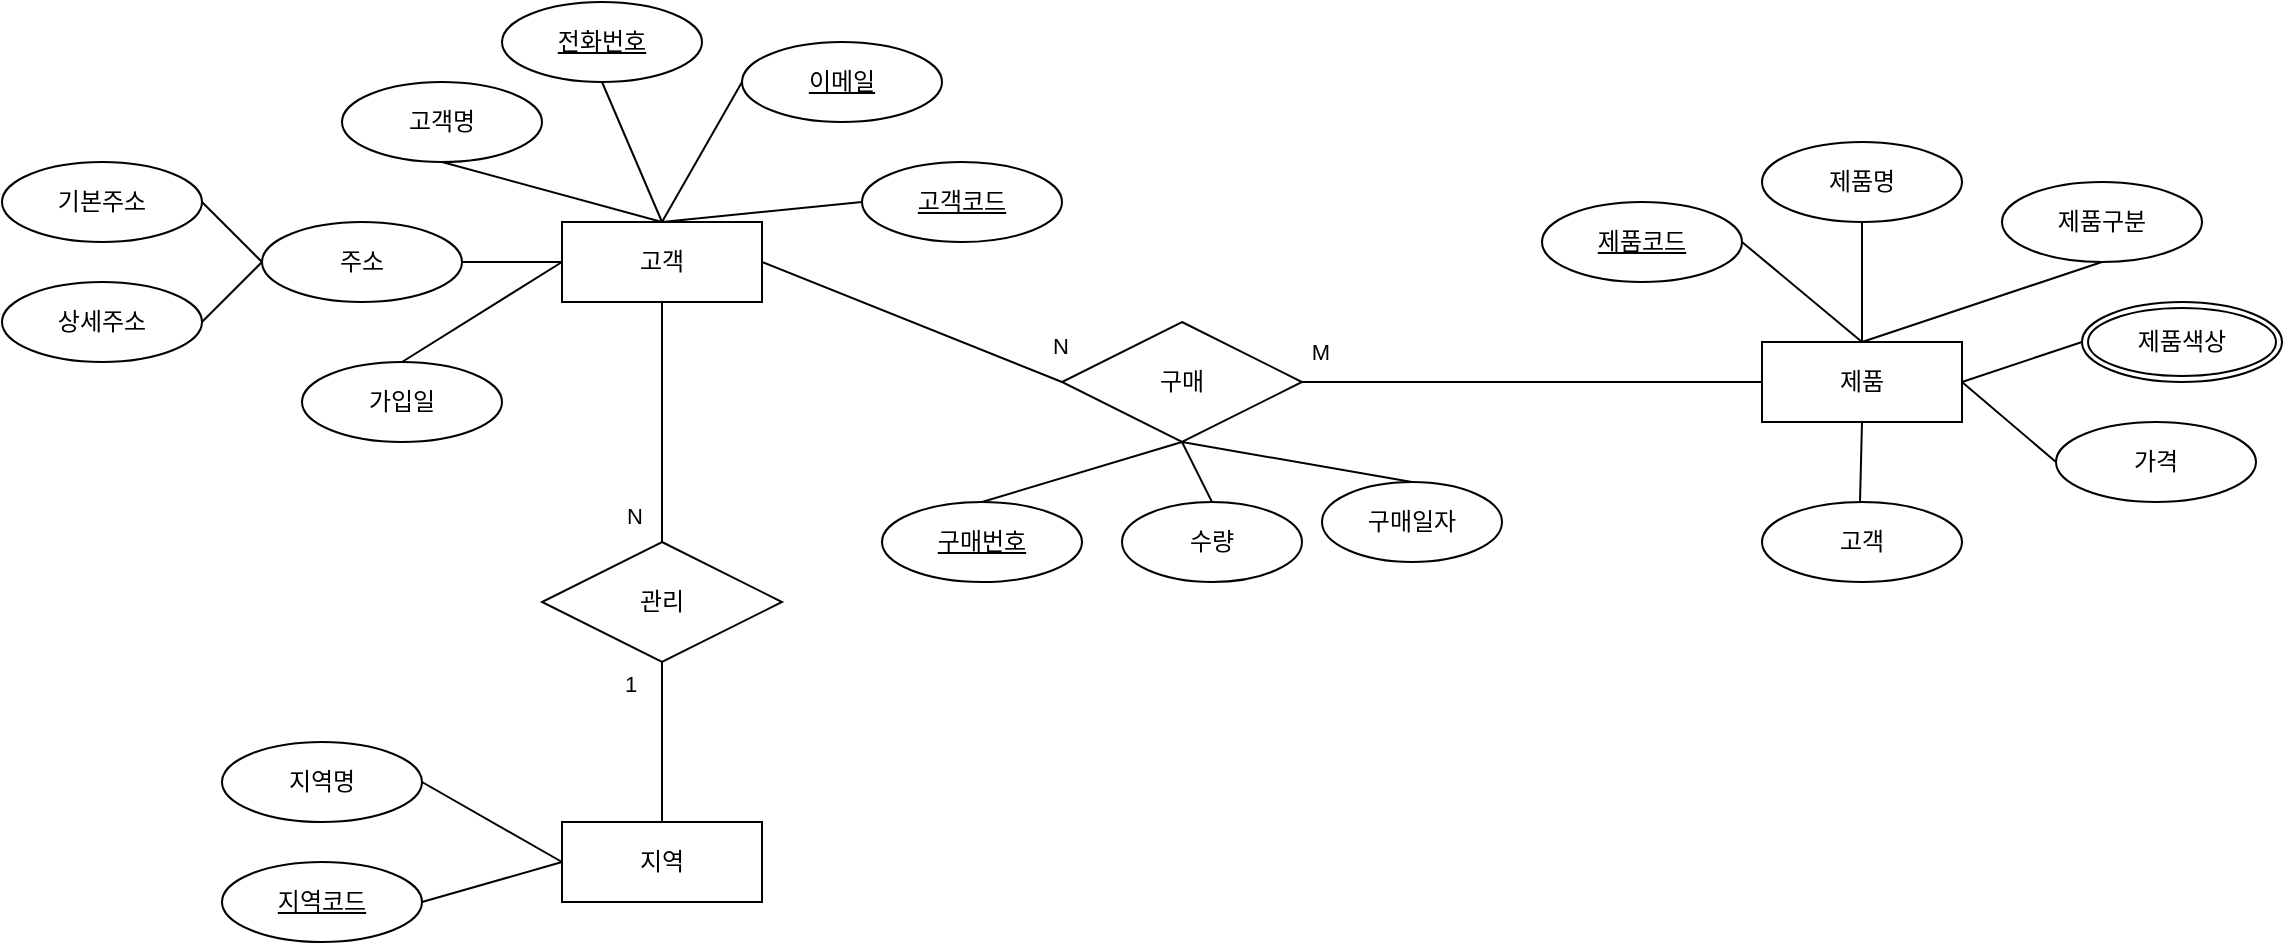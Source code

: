 <mxfile version="27.1.5" pages="4">
  <diagram name="개념적 모델링" id="blwjy5otY3d_PG-7oqRj">
    <mxGraphModel dx="1042" dy="527" grid="1" gridSize="10" guides="1" tooltips="1" connect="1" arrows="1" fold="1" page="1" pageScale="1" pageWidth="827" pageHeight="1169" math="0" shadow="0">
      <root>
        <mxCell id="0" />
        <mxCell id="1" parent="0" />
        <mxCell id="g255oxGpsDsKF8Lqa29--3" value="고객" style="whiteSpace=wrap;html=1;align=center;" parent="1" vertex="1">
          <mxGeometry x="390" y="160" width="100" height="40" as="geometry" />
        </mxCell>
        <mxCell id="g255oxGpsDsKF8Lqa29--4" value="고객명" style="ellipse;whiteSpace=wrap;html=1;align=center;" parent="1" vertex="1">
          <mxGeometry x="280" y="90" width="100" height="40" as="geometry" />
        </mxCell>
        <mxCell id="g255oxGpsDsKF8Lqa29--5" value="" style="endArrow=none;html=1;rounded=0;exitX=0.5;exitY=1;exitDx=0;exitDy=0;entryX=0.5;entryY=0;entryDx=0;entryDy=0;" parent="1" source="g255oxGpsDsKF8Lqa29--4" edge="1">
          <mxGeometry relative="1" as="geometry">
            <mxPoint x="400" y="140" as="sourcePoint" />
            <mxPoint x="440" y="160" as="targetPoint" />
          </mxGeometry>
        </mxCell>
        <mxCell id="g255oxGpsDsKF8Lqa29--6" value="전화번호" style="ellipse;whiteSpace=wrap;html=1;align=center;fontStyle=4;" parent="1" vertex="1">
          <mxGeometry x="360" y="50" width="100" height="40" as="geometry" />
        </mxCell>
        <mxCell id="g255oxGpsDsKF8Lqa29--7" value="" style="endArrow=none;html=1;rounded=0;exitX=0.5;exitY=0;exitDx=0;exitDy=0;entryX=0.5;entryY=1;entryDx=0;entryDy=0;" parent="1" target="g255oxGpsDsKF8Lqa29--6" edge="1">
          <mxGeometry relative="1" as="geometry">
            <mxPoint x="440" y="160" as="sourcePoint" />
            <mxPoint x="450" y="170" as="targetPoint" />
          </mxGeometry>
        </mxCell>
        <mxCell id="g255oxGpsDsKF8Lqa29--8" value="이메일" style="ellipse;whiteSpace=wrap;html=1;align=center;fontStyle=4;" parent="1" vertex="1">
          <mxGeometry x="480" y="70" width="100" height="40" as="geometry" />
        </mxCell>
        <mxCell id="g255oxGpsDsKF8Lqa29--9" value="" style="endArrow=none;html=1;rounded=0;exitX=0.5;exitY=0;exitDx=0;exitDy=0;entryX=0;entryY=0.5;entryDx=0;entryDy=0;" parent="1" target="g255oxGpsDsKF8Lqa29--8" edge="1">
          <mxGeometry relative="1" as="geometry">
            <mxPoint x="440" y="160" as="sourcePoint" />
            <mxPoint x="550" y="130" as="targetPoint" />
          </mxGeometry>
        </mxCell>
        <mxCell id="g255oxGpsDsKF8Lqa29--10" value="고객코드" style="ellipse;whiteSpace=wrap;html=1;align=center;fontStyle=4;" parent="1" vertex="1">
          <mxGeometry x="540" y="130" width="100" height="40" as="geometry" />
        </mxCell>
        <mxCell id="g255oxGpsDsKF8Lqa29--11" value="" style="endArrow=none;html=1;rounded=0;exitX=0.5;exitY=0;exitDx=0;exitDy=0;entryX=0;entryY=0.5;entryDx=0;entryDy=0;" parent="1" source="g255oxGpsDsKF8Lqa29--3" target="g255oxGpsDsKF8Lqa29--10" edge="1">
          <mxGeometry relative="1" as="geometry">
            <mxPoint x="450" y="170" as="sourcePoint" />
            <mxPoint x="550" y="140" as="targetPoint" />
          </mxGeometry>
        </mxCell>
        <mxCell id="g255oxGpsDsKF8Lqa29--13" value="주소" style="ellipse;whiteSpace=wrap;html=1;align=center;" parent="1" vertex="1">
          <mxGeometry x="240" y="160" width="100" height="40" as="geometry" />
        </mxCell>
        <mxCell id="g255oxGpsDsKF8Lqa29--14" value="기본주소" style="ellipse;whiteSpace=wrap;html=1;align=center;" parent="1" vertex="1">
          <mxGeometry x="110" y="130" width="100" height="40" as="geometry" />
        </mxCell>
        <mxCell id="g255oxGpsDsKF8Lqa29--15" value="상세주소" style="ellipse;whiteSpace=wrap;html=1;align=center;" parent="1" vertex="1">
          <mxGeometry x="110" y="190" width="100" height="40" as="geometry" />
        </mxCell>
        <mxCell id="g255oxGpsDsKF8Lqa29--16" value="" style="endArrow=none;html=1;rounded=0;exitX=1;exitY=0.5;exitDx=0;exitDy=0;entryX=0;entryY=0.5;entryDx=0;entryDy=0;" parent="1" source="g255oxGpsDsKF8Lqa29--13" target="g255oxGpsDsKF8Lqa29--3" edge="1">
          <mxGeometry relative="1" as="geometry">
            <mxPoint x="340" y="140" as="sourcePoint" />
            <mxPoint x="450" y="170" as="targetPoint" />
          </mxGeometry>
        </mxCell>
        <mxCell id="g255oxGpsDsKF8Lqa29--17" value="" style="endArrow=none;html=1;rounded=0;exitX=1;exitY=0.5;exitDx=0;exitDy=0;entryX=0;entryY=0.5;entryDx=0;entryDy=0;" parent="1" source="g255oxGpsDsKF8Lqa29--14" target="g255oxGpsDsKF8Lqa29--13" edge="1">
          <mxGeometry relative="1" as="geometry">
            <mxPoint x="220" y="159" as="sourcePoint" />
            <mxPoint x="270" y="159" as="targetPoint" />
          </mxGeometry>
        </mxCell>
        <mxCell id="g255oxGpsDsKF8Lqa29--18" value="" style="endArrow=none;html=1;rounded=0;exitX=1;exitY=0.5;exitDx=0;exitDy=0;entryX=0;entryY=0.5;entryDx=0;entryDy=0;" parent="1" source="g255oxGpsDsKF8Lqa29--15" target="g255oxGpsDsKF8Lqa29--13" edge="1">
          <mxGeometry relative="1" as="geometry">
            <mxPoint x="360" y="200" as="sourcePoint" />
            <mxPoint x="410" y="200" as="targetPoint" />
          </mxGeometry>
        </mxCell>
        <mxCell id="g255oxGpsDsKF8Lqa29--19" value="가입일" style="ellipse;whiteSpace=wrap;html=1;align=center;" parent="1" vertex="1">
          <mxGeometry x="260" y="230" width="100" height="40" as="geometry" />
        </mxCell>
        <mxCell id="g255oxGpsDsKF8Lqa29--20" value="" style="endArrow=none;html=1;rounded=0;exitX=0.5;exitY=0;exitDx=0;exitDy=0;entryX=0;entryY=0.5;entryDx=0;entryDy=0;" parent="1" source="g255oxGpsDsKF8Lqa29--19" target="g255oxGpsDsKF8Lqa29--3" edge="1">
          <mxGeometry relative="1" as="geometry">
            <mxPoint x="350" y="190" as="sourcePoint" />
            <mxPoint x="400" y="190" as="targetPoint" />
          </mxGeometry>
        </mxCell>
        <mxCell id="g255oxGpsDsKF8Lqa29--22" value="" style="endArrow=none;html=1;rounded=0;exitX=0.5;exitY=0;exitDx=0;exitDy=0;entryX=0.5;entryY=1;entryDx=0;entryDy=0;" parent="1" source="g255oxGpsDsKF8Lqa29--45" target="g255oxGpsDsKF8Lqa29--3" edge="1">
          <mxGeometry relative="1" as="geometry">
            <mxPoint x="320" y="240" as="sourcePoint" />
            <mxPoint x="400" y="190" as="targetPoint" />
          </mxGeometry>
        </mxCell>
        <mxCell id="g255oxGpsDsKF8Lqa29--47" value="N" style="edgeLabel;html=1;align=center;verticalAlign=middle;resizable=0;points=[];" parent="g255oxGpsDsKF8Lqa29--22" vertex="1" connectable="0">
          <mxGeometry x="-0.453" y="-1" relative="1" as="geometry">
            <mxPoint x="-15" y="20" as="offset" />
          </mxGeometry>
        </mxCell>
        <mxCell id="g255oxGpsDsKF8Lqa29--23" value="지역" style="whiteSpace=wrap;html=1;align=center;" parent="1" vertex="1">
          <mxGeometry x="390" y="460" width="100" height="40" as="geometry" />
        </mxCell>
        <mxCell id="g255oxGpsDsKF8Lqa29--24" value="지역명" style="ellipse;whiteSpace=wrap;html=1;align=center;" parent="1" vertex="1">
          <mxGeometry x="220" y="420" width="100" height="40" as="geometry" />
        </mxCell>
        <mxCell id="g255oxGpsDsKF8Lqa29--25" value="" style="endArrow=none;html=1;rounded=0;exitX=1;exitY=0.5;exitDx=0;exitDy=0;entryX=0;entryY=0.5;entryDx=0;entryDy=0;" parent="1" source="g255oxGpsDsKF8Lqa29--24" target="g255oxGpsDsKF8Lqa29--23" edge="1">
          <mxGeometry relative="1" as="geometry">
            <mxPoint x="280" y="480" as="sourcePoint" />
            <mxPoint x="310" y="420" as="targetPoint" />
          </mxGeometry>
        </mxCell>
        <mxCell id="g255oxGpsDsKF8Lqa29--27" value="지역코드" style="ellipse;whiteSpace=wrap;html=1;align=center;fontStyle=4;" parent="1" vertex="1">
          <mxGeometry x="220" y="480" width="100" height="40" as="geometry" />
        </mxCell>
        <mxCell id="g255oxGpsDsKF8Lqa29--28" value="" style="endArrow=none;html=1;rounded=0;exitX=1;exitY=0.5;exitDx=0;exitDy=0;entryX=0;entryY=0.5;entryDx=0;entryDy=0;" parent="1" source="g255oxGpsDsKF8Lqa29--27" target="g255oxGpsDsKF8Lqa29--23" edge="1">
          <mxGeometry relative="1" as="geometry">
            <mxPoint x="260" y="450" as="sourcePoint" />
            <mxPoint x="300" y="470" as="targetPoint" />
          </mxGeometry>
        </mxCell>
        <mxCell id="g255oxGpsDsKF8Lqa29--29" value="제품" style="whiteSpace=wrap;html=1;align=center;" parent="1" vertex="1">
          <mxGeometry x="990" y="220" width="100" height="40" as="geometry" />
        </mxCell>
        <mxCell id="g255oxGpsDsKF8Lqa29--30" value="제품명" style="ellipse;whiteSpace=wrap;html=1;align=center;" parent="1" vertex="1">
          <mxGeometry x="990" y="120" width="100" height="40" as="geometry" />
        </mxCell>
        <mxCell id="g255oxGpsDsKF8Lqa29--31" value="" style="endArrow=none;html=1;rounded=0;exitX=0.5;exitY=1;exitDx=0;exitDy=0;entryX=0.5;entryY=0;entryDx=0;entryDy=0;" parent="1" source="g255oxGpsDsKF8Lqa29--30" target="g255oxGpsDsKF8Lqa29--29" edge="1">
          <mxGeometry relative="1" as="geometry">
            <mxPoint x="970" y="250" as="sourcePoint" />
            <mxPoint x="1000" y="190" as="targetPoint" />
          </mxGeometry>
        </mxCell>
        <mxCell id="g255oxGpsDsKF8Lqa29--32" value="제품코드" style="ellipse;whiteSpace=wrap;html=1;align=center;fontStyle=4;" parent="1" vertex="1">
          <mxGeometry x="880" y="150" width="100" height="40" as="geometry" />
        </mxCell>
        <mxCell id="g255oxGpsDsKF8Lqa29--33" value="" style="endArrow=none;html=1;rounded=0;exitX=1;exitY=0.5;exitDx=0;exitDy=0;" parent="1" source="g255oxGpsDsKF8Lqa29--32" edge="1">
          <mxGeometry relative="1" as="geometry">
            <mxPoint x="950" y="220" as="sourcePoint" />
            <mxPoint x="1040" y="220" as="targetPoint" />
          </mxGeometry>
        </mxCell>
        <mxCell id="g255oxGpsDsKF8Lqa29--34" value="제품구분" style="ellipse;whiteSpace=wrap;html=1;align=center;" parent="1" vertex="1">
          <mxGeometry x="1110" y="140" width="100" height="40" as="geometry" />
        </mxCell>
        <mxCell id="g255oxGpsDsKF8Lqa29--35" value="" style="endArrow=none;html=1;rounded=0;entryX=0.5;entryY=0;entryDx=0;entryDy=0;exitX=0.5;exitY=1;exitDx=0;exitDy=0;" parent="1" source="g255oxGpsDsKF8Lqa29--34" target="g255oxGpsDsKF8Lqa29--29" edge="1">
          <mxGeometry relative="1" as="geometry">
            <mxPoint x="1120" y="190" as="sourcePoint" />
            <mxPoint x="1170" y="230" as="targetPoint" />
          </mxGeometry>
        </mxCell>
        <mxCell id="g255oxGpsDsKF8Lqa29--36" value="가격" style="ellipse;whiteSpace=wrap;html=1;align=center;" parent="1" vertex="1">
          <mxGeometry x="1137" y="260" width="100" height="40" as="geometry" />
        </mxCell>
        <mxCell id="g255oxGpsDsKF8Lqa29--37" value="" style="endArrow=none;html=1;rounded=0;entryX=1;entryY=0.5;entryDx=0;entryDy=0;exitX=0;exitY=0.5;exitDx=0;exitDy=0;" parent="1" source="g255oxGpsDsKF8Lqa29--36" target="g255oxGpsDsKF8Lqa29--29" edge="1">
          <mxGeometry relative="1" as="geometry">
            <mxPoint x="1140" y="290" as="sourcePoint" />
            <mxPoint x="1060" y="380" as="targetPoint" />
          </mxGeometry>
        </mxCell>
        <mxCell id="g255oxGpsDsKF8Lqa29--38" value="제품색상" style="ellipse;shape=doubleEllipse;margin=3;whiteSpace=wrap;html=1;align=center;" parent="1" vertex="1">
          <mxGeometry x="1150" y="200" width="100" height="40" as="geometry" />
        </mxCell>
        <mxCell id="g255oxGpsDsKF8Lqa29--39" value="" style="endArrow=none;html=1;rounded=0;entryX=1;entryY=0.5;entryDx=0;entryDy=0;exitX=0;exitY=0.5;exitDx=0;exitDy=0;" parent="1" source="g255oxGpsDsKF8Lqa29--38" target="g255oxGpsDsKF8Lqa29--29" edge="1">
          <mxGeometry relative="1" as="geometry">
            <mxPoint x="1147" y="290" as="sourcePoint" />
            <mxPoint x="1100" y="250" as="targetPoint" />
          </mxGeometry>
        </mxCell>
        <mxCell id="g255oxGpsDsKF8Lqa29--40" value="고객" style="ellipse;whiteSpace=wrap;html=1;align=center;" parent="1" vertex="1">
          <mxGeometry x="990" y="300" width="100" height="40" as="geometry" />
        </mxCell>
        <mxCell id="g255oxGpsDsKF8Lqa29--41" value="" style="endArrow=none;html=1;rounded=0;exitX=0.5;exitY=1;exitDx=0;exitDy=0;" parent="1" source="g255oxGpsDsKF8Lqa29--29" edge="1">
          <mxGeometry relative="1" as="geometry">
            <mxPoint x="1039.41" y="280" as="sourcePoint" />
            <mxPoint x="1039" y="300" as="targetPoint" />
          </mxGeometry>
        </mxCell>
        <mxCell id="g255oxGpsDsKF8Lqa29--44" value="" style="endArrow=none;html=1;rounded=0;exitX=0;exitY=0.5;exitDx=0;exitDy=0;entryX=1;entryY=0.5;entryDx=0;entryDy=0;" parent="1" source="g255oxGpsDsKF8Lqa29--49" target="g255oxGpsDsKF8Lqa29--3" edge="1">
          <mxGeometry relative="1" as="geometry">
            <mxPoint x="560" y="240" as="sourcePoint" />
            <mxPoint x="450" y="210" as="targetPoint" />
          </mxGeometry>
        </mxCell>
        <mxCell id="g255oxGpsDsKF8Lqa29--58" value="N" style="edgeLabel;html=1;align=center;verticalAlign=middle;resizable=0;points=[];" parent="g255oxGpsDsKF8Lqa29--44" vertex="1" connectable="0">
          <mxGeometry x="-0.401" y="-1" relative="1" as="geometry">
            <mxPoint x="43" y="1" as="offset" />
          </mxGeometry>
        </mxCell>
        <mxCell id="g255oxGpsDsKF8Lqa29--45" value="관리" style="shape=rhombus;perimeter=rhombusPerimeter;whiteSpace=wrap;html=1;align=center;" parent="1" vertex="1">
          <mxGeometry x="380" y="320" width="120" height="60" as="geometry" />
        </mxCell>
        <mxCell id="g255oxGpsDsKF8Lqa29--46" value="" style="endArrow=none;html=1;rounded=0;exitX=0.5;exitY=0;exitDx=0;exitDy=0;entryX=0.5;entryY=1;entryDx=0;entryDy=0;" parent="1" source="g255oxGpsDsKF8Lqa29--23" target="g255oxGpsDsKF8Lqa29--45" edge="1">
          <mxGeometry relative="1" as="geometry">
            <mxPoint x="350" y="450" as="sourcePoint" />
            <mxPoint x="360" y="320" as="targetPoint" />
          </mxGeometry>
        </mxCell>
        <mxCell id="g255oxGpsDsKF8Lqa29--48" value="1" style="edgeLabel;html=1;align=center;verticalAlign=middle;resizable=0;points=[];" parent="g255oxGpsDsKF8Lqa29--46" vertex="1" connectable="0">
          <mxGeometry x="0.203" y="-2" relative="1" as="geometry">
            <mxPoint x="-18" y="-21" as="offset" />
          </mxGeometry>
        </mxCell>
        <mxCell id="g255oxGpsDsKF8Lqa29--49" value="구매" style="shape=rhombus;perimeter=rhombusPerimeter;whiteSpace=wrap;html=1;align=center;" parent="1" vertex="1">
          <mxGeometry x="640" y="210" width="120" height="60" as="geometry" />
        </mxCell>
        <mxCell id="g255oxGpsDsKF8Lqa29--50" value="구매번호" style="ellipse;whiteSpace=wrap;html=1;align=center;fontStyle=4;" parent="1" vertex="1">
          <mxGeometry x="550" y="300" width="100" height="40" as="geometry" />
        </mxCell>
        <mxCell id="g255oxGpsDsKF8Lqa29--51" value="구매일자" style="ellipse;whiteSpace=wrap;html=1;align=center;" parent="1" vertex="1">
          <mxGeometry x="770" y="290" width="90" height="40" as="geometry" />
        </mxCell>
        <mxCell id="g255oxGpsDsKF8Lqa29--52" value="수량" style="ellipse;whiteSpace=wrap;html=1;align=center;" parent="1" vertex="1">
          <mxGeometry x="670" y="300" width="90" height="40" as="geometry" />
        </mxCell>
        <mxCell id="g255oxGpsDsKF8Lqa29--53" value="" style="endArrow=none;html=1;rounded=0;exitX=0.5;exitY=1;exitDx=0;exitDy=0;entryX=0.5;entryY=0;entryDx=0;entryDy=0;" parent="1" source="g255oxGpsDsKF8Lqa29--49" target="g255oxGpsDsKF8Lqa29--50" edge="1">
          <mxGeometry relative="1" as="geometry">
            <mxPoint x="1050" y="310" as="sourcePoint" />
            <mxPoint x="1049" y="350" as="targetPoint" />
          </mxGeometry>
        </mxCell>
        <mxCell id="g255oxGpsDsKF8Lqa29--54" value="" style="endArrow=none;html=1;rounded=0;exitX=0.5;exitY=1;exitDx=0;exitDy=0;entryX=0.5;entryY=0;entryDx=0;entryDy=0;" parent="1" source="g255oxGpsDsKF8Lqa29--49" target="g255oxGpsDsKF8Lqa29--52" edge="1">
          <mxGeometry relative="1" as="geometry">
            <mxPoint x="710" y="280" as="sourcePoint" />
            <mxPoint x="600" y="310" as="targetPoint" />
          </mxGeometry>
        </mxCell>
        <mxCell id="g255oxGpsDsKF8Lqa29--55" value="" style="endArrow=none;html=1;rounded=0;exitX=0.5;exitY=1;exitDx=0;exitDy=0;entryX=0.5;entryY=0;entryDx=0;entryDy=0;" parent="1" source="g255oxGpsDsKF8Lqa29--49" target="g255oxGpsDsKF8Lqa29--51" edge="1">
          <mxGeometry relative="1" as="geometry">
            <mxPoint x="720" y="290" as="sourcePoint" />
            <mxPoint x="610" y="320" as="targetPoint" />
          </mxGeometry>
        </mxCell>
        <mxCell id="g255oxGpsDsKF8Lqa29--57" value="" style="endArrow=none;html=1;rounded=0;exitX=1;exitY=0.5;exitDx=0;exitDy=0;entryX=0;entryY=0.5;entryDx=0;entryDy=0;" parent="1" source="g255oxGpsDsKF8Lqa29--49" target="g255oxGpsDsKF8Lqa29--29" edge="1">
          <mxGeometry relative="1" as="geometry">
            <mxPoint x="710" y="280" as="sourcePoint" />
            <mxPoint x="825" y="300" as="targetPoint" />
          </mxGeometry>
        </mxCell>
        <mxCell id="g255oxGpsDsKF8Lqa29--59" value="M" style="edgeLabel;html=1;align=center;verticalAlign=middle;resizable=0;points=[];" parent="g255oxGpsDsKF8Lqa29--57" vertex="1" connectable="0">
          <mxGeometry x="-0.335" y="2" relative="1" as="geometry">
            <mxPoint x="-68" y="-13" as="offset" />
          </mxGeometry>
        </mxCell>
      </root>
    </mxGraphModel>
  </diagram>
  <diagram id="G81VX5L8LK3NYFUWPcLA" name="논리적 모델링">
    <mxGraphModel dx="1489" dy="753" grid="1" gridSize="10" guides="1" tooltips="1" connect="1" arrows="1" fold="1" page="1" pageScale="1" pageWidth="827" pageHeight="1169" math="0" shadow="0">
      <root>
        <mxCell id="0" />
        <mxCell id="1" parent="0" />
        <mxCell id="13Khp2CWc8eSWP2hMyZn-23" value="제품" style="shape=table;startSize=30;container=1;collapsible=1;childLayout=tableLayout;fixedRows=1;rowLines=0;fontStyle=1;align=center;resizeLast=1;html=1;" vertex="1" parent="1">
          <mxGeometry x="1061" y="382" width="180" height="150" as="geometry">
            <mxRectangle x="1050" y="412" width="60" height="30" as="alternateBounds" />
          </mxGeometry>
        </mxCell>
        <mxCell id="13Khp2CWc8eSWP2hMyZn-24" value="" style="shape=tableRow;horizontal=0;startSize=0;swimlaneHead=0;swimlaneBody=0;fillColor=none;collapsible=0;dropTarget=0;points=[[0,0.5],[1,0.5]];portConstraint=eastwest;top=0;left=0;right=0;bottom=1;" vertex="1" parent="13Khp2CWc8eSWP2hMyZn-23">
          <mxGeometry y="30" width="180" height="30" as="geometry" />
        </mxCell>
        <mxCell id="13Khp2CWc8eSWP2hMyZn-25" value="PK" style="shape=partialRectangle;connectable=0;fillColor=none;top=0;left=0;bottom=0;right=0;fontStyle=1;overflow=hidden;whiteSpace=wrap;html=1;" vertex="1" parent="13Khp2CWc8eSWP2hMyZn-24">
          <mxGeometry width="30" height="30" as="geometry">
            <mxRectangle width="30" height="30" as="alternateBounds" />
          </mxGeometry>
        </mxCell>
        <mxCell id="13Khp2CWc8eSWP2hMyZn-26" value="제품코드" style="shape=partialRectangle;connectable=0;fillColor=none;top=0;left=0;bottom=0;right=0;align=left;spacingLeft=6;fontStyle=5;overflow=hidden;whiteSpace=wrap;html=1;" vertex="1" parent="13Khp2CWc8eSWP2hMyZn-24">
          <mxGeometry x="30" width="150" height="30" as="geometry">
            <mxRectangle width="150" height="30" as="alternateBounds" />
          </mxGeometry>
        </mxCell>
        <mxCell id="13Khp2CWc8eSWP2hMyZn-27" value="" style="shape=tableRow;horizontal=0;startSize=0;swimlaneHead=0;swimlaneBody=0;fillColor=none;collapsible=0;dropTarget=0;points=[[0,0.5],[1,0.5]];portConstraint=eastwest;top=0;left=0;right=0;bottom=0;" vertex="1" parent="13Khp2CWc8eSWP2hMyZn-23">
          <mxGeometry y="60" width="180" height="30" as="geometry" />
        </mxCell>
        <mxCell id="13Khp2CWc8eSWP2hMyZn-28" value="" style="shape=partialRectangle;connectable=0;fillColor=none;top=0;left=0;bottom=0;right=0;editable=1;overflow=hidden;whiteSpace=wrap;html=1;" vertex="1" parent="13Khp2CWc8eSWP2hMyZn-27">
          <mxGeometry width="30" height="30" as="geometry">
            <mxRectangle width="30" height="30" as="alternateBounds" />
          </mxGeometry>
        </mxCell>
        <mxCell id="13Khp2CWc8eSWP2hMyZn-29" value="제품명" style="shape=partialRectangle;connectable=0;fillColor=none;top=0;left=0;bottom=0;right=0;align=left;spacingLeft=6;overflow=hidden;whiteSpace=wrap;html=1;" vertex="1" parent="13Khp2CWc8eSWP2hMyZn-27">
          <mxGeometry x="30" width="150" height="30" as="geometry">
            <mxRectangle width="150" height="30" as="alternateBounds" />
          </mxGeometry>
        </mxCell>
        <mxCell id="13Khp2CWc8eSWP2hMyZn-30" value="" style="shape=tableRow;horizontal=0;startSize=0;swimlaneHead=0;swimlaneBody=0;fillColor=none;collapsible=0;dropTarget=0;points=[[0,0.5],[1,0.5]];portConstraint=eastwest;top=0;left=0;right=0;bottom=0;" vertex="1" parent="13Khp2CWc8eSWP2hMyZn-23">
          <mxGeometry y="90" width="180" height="30" as="geometry" />
        </mxCell>
        <mxCell id="13Khp2CWc8eSWP2hMyZn-31" value="" style="shape=partialRectangle;connectable=0;fillColor=none;top=0;left=0;bottom=0;right=0;editable=1;overflow=hidden;whiteSpace=wrap;html=1;" vertex="1" parent="13Khp2CWc8eSWP2hMyZn-30">
          <mxGeometry width="30" height="30" as="geometry">
            <mxRectangle width="30" height="30" as="alternateBounds" />
          </mxGeometry>
        </mxCell>
        <mxCell id="13Khp2CWc8eSWP2hMyZn-32" value="제품구분" style="shape=partialRectangle;connectable=0;fillColor=none;top=0;left=0;bottom=0;right=0;align=left;spacingLeft=6;overflow=hidden;whiteSpace=wrap;html=1;" vertex="1" parent="13Khp2CWc8eSWP2hMyZn-30">
          <mxGeometry x="30" width="150" height="30" as="geometry">
            <mxRectangle width="150" height="30" as="alternateBounds" />
          </mxGeometry>
        </mxCell>
        <mxCell id="13Khp2CWc8eSWP2hMyZn-33" value="" style="shape=tableRow;horizontal=0;startSize=0;swimlaneHead=0;swimlaneBody=0;fillColor=none;collapsible=0;dropTarget=0;points=[[0,0.5],[1,0.5]];portConstraint=eastwest;top=0;left=0;right=0;bottom=0;" vertex="1" parent="13Khp2CWc8eSWP2hMyZn-23">
          <mxGeometry y="120" width="180" height="30" as="geometry" />
        </mxCell>
        <mxCell id="13Khp2CWc8eSWP2hMyZn-34" value="" style="shape=partialRectangle;connectable=0;fillColor=none;top=0;left=0;bottom=0;right=0;editable=1;overflow=hidden;whiteSpace=wrap;html=1;" vertex="1" parent="13Khp2CWc8eSWP2hMyZn-33">
          <mxGeometry width="30" height="30" as="geometry">
            <mxRectangle width="30" height="30" as="alternateBounds" />
          </mxGeometry>
        </mxCell>
        <mxCell id="13Khp2CWc8eSWP2hMyZn-35" value="가격" style="shape=partialRectangle;connectable=0;fillColor=none;top=0;left=0;bottom=0;right=0;align=left;spacingLeft=6;overflow=hidden;whiteSpace=wrap;html=1;" vertex="1" parent="13Khp2CWc8eSWP2hMyZn-33">
          <mxGeometry x="30" width="150" height="30" as="geometry">
            <mxRectangle width="150" height="30" as="alternateBounds" />
          </mxGeometry>
        </mxCell>
        <mxCell id="13Khp2CWc8eSWP2hMyZn-36" value="지역" style="shape=table;startSize=30;container=1;collapsible=1;childLayout=tableLayout;fixedRows=1;rowLines=0;fontStyle=1;align=center;resizeLast=1;html=1;" vertex="1" parent="1">
          <mxGeometry x="760" y="640" width="180" height="90" as="geometry" />
        </mxCell>
        <mxCell id="13Khp2CWc8eSWP2hMyZn-37" value="" style="shape=tableRow;horizontal=0;startSize=0;swimlaneHead=0;swimlaneBody=0;fillColor=none;collapsible=0;dropTarget=0;points=[[0,0.5],[1,0.5]];portConstraint=eastwest;top=0;left=0;right=0;bottom=1;" vertex="1" parent="13Khp2CWc8eSWP2hMyZn-36">
          <mxGeometry y="30" width="180" height="30" as="geometry" />
        </mxCell>
        <mxCell id="13Khp2CWc8eSWP2hMyZn-38" value="PK" style="shape=partialRectangle;connectable=0;fillColor=none;top=0;left=0;bottom=0;right=0;fontStyle=1;overflow=hidden;whiteSpace=wrap;html=1;" vertex="1" parent="13Khp2CWc8eSWP2hMyZn-37">
          <mxGeometry width="30" height="30" as="geometry">
            <mxRectangle width="30" height="30" as="alternateBounds" />
          </mxGeometry>
        </mxCell>
        <mxCell id="13Khp2CWc8eSWP2hMyZn-39" value="지역코드" style="shape=partialRectangle;connectable=0;fillColor=none;top=0;left=0;bottom=0;right=0;align=left;spacingLeft=6;fontStyle=5;overflow=hidden;whiteSpace=wrap;html=1;" vertex="1" parent="13Khp2CWc8eSWP2hMyZn-37">
          <mxGeometry x="30" width="150" height="30" as="geometry">
            <mxRectangle width="150" height="30" as="alternateBounds" />
          </mxGeometry>
        </mxCell>
        <mxCell id="13Khp2CWc8eSWP2hMyZn-40" value="" style="shape=tableRow;horizontal=0;startSize=0;swimlaneHead=0;swimlaneBody=0;fillColor=none;collapsible=0;dropTarget=0;points=[[0,0.5],[1,0.5]];portConstraint=eastwest;top=0;left=0;right=0;bottom=0;" vertex="1" parent="13Khp2CWc8eSWP2hMyZn-36">
          <mxGeometry y="60" width="180" height="30" as="geometry" />
        </mxCell>
        <mxCell id="13Khp2CWc8eSWP2hMyZn-41" value="" style="shape=partialRectangle;connectable=0;fillColor=none;top=0;left=0;bottom=0;right=0;editable=1;overflow=hidden;whiteSpace=wrap;html=1;" vertex="1" parent="13Khp2CWc8eSWP2hMyZn-40">
          <mxGeometry width="30" height="30" as="geometry">
            <mxRectangle width="30" height="30" as="alternateBounds" />
          </mxGeometry>
        </mxCell>
        <mxCell id="13Khp2CWc8eSWP2hMyZn-42" value="지역명" style="shape=partialRectangle;connectable=0;fillColor=none;top=0;left=0;bottom=0;right=0;align=left;spacingLeft=6;overflow=hidden;whiteSpace=wrap;html=1;" vertex="1" parent="13Khp2CWc8eSWP2hMyZn-40">
          <mxGeometry x="30" width="150" height="30" as="geometry">
            <mxRectangle width="150" height="30" as="alternateBounds" />
          </mxGeometry>
        </mxCell>
        <mxCell id="13Khp2CWc8eSWP2hMyZn-46" value="" style="edgeStyle=entityRelationEdgeStyle;fontSize=12;html=1;endArrow=ERoneToMany;startArrow=ERmandOne;rounded=0;entryX=0;entryY=0.5;entryDx=0;entryDy=0;exitX=1;exitY=0.5;exitDx=0;exitDy=0;" edge="1" parent="1" source="13Khp2CWc8eSWP2hMyZn-67" target="13Khp2CWc8eSWP2hMyZn-111">
          <mxGeometry width="100" height="100" relative="1" as="geometry">
            <mxPoint x="630" y="457" as="sourcePoint" />
            <mxPoint x="760" y="457" as="targetPoint" />
          </mxGeometry>
        </mxCell>
        <mxCell id="13Khp2CWc8eSWP2hMyZn-66" value="고객" style="shape=table;startSize=30;container=1;collapsible=1;childLayout=tableLayout;fixedRows=1;rowLines=0;fontStyle=1;align=center;resizeLast=1;html=1;whiteSpace=wrap;" vertex="1" parent="1">
          <mxGeometry x="450" y="382" width="180" height="270" as="geometry" />
        </mxCell>
        <mxCell id="13Khp2CWc8eSWP2hMyZn-67" value="" style="shape=tableRow;horizontal=0;startSize=0;swimlaneHead=0;swimlaneBody=0;fillColor=none;collapsible=0;dropTarget=0;points=[[0,0.5],[1,0.5]];portConstraint=eastwest;top=0;left=0;right=0;bottom=0;html=1;" vertex="1" parent="13Khp2CWc8eSWP2hMyZn-66">
          <mxGeometry y="30" width="180" height="30" as="geometry" />
        </mxCell>
        <mxCell id="13Khp2CWc8eSWP2hMyZn-68" value="PK" style="shape=partialRectangle;connectable=0;fillColor=none;top=0;left=0;bottom=0;right=0;fontStyle=1;overflow=hidden;html=1;whiteSpace=wrap;" vertex="1" parent="13Khp2CWc8eSWP2hMyZn-67">
          <mxGeometry width="60" height="30" as="geometry">
            <mxRectangle width="60" height="30" as="alternateBounds" />
          </mxGeometry>
        </mxCell>
        <mxCell id="13Khp2CWc8eSWP2hMyZn-69" value="고객코드" style="shape=partialRectangle;connectable=0;fillColor=none;top=0;left=0;bottom=0;right=0;align=left;spacingLeft=6;fontStyle=5;overflow=hidden;html=1;whiteSpace=wrap;" vertex="1" parent="13Khp2CWc8eSWP2hMyZn-67">
          <mxGeometry x="60" width="120" height="30" as="geometry">
            <mxRectangle width="120" height="30" as="alternateBounds" />
          </mxGeometry>
        </mxCell>
        <mxCell id="13Khp2CWc8eSWP2hMyZn-70" value="" style="shape=tableRow;horizontal=0;startSize=0;swimlaneHead=0;swimlaneBody=0;fillColor=none;collapsible=0;dropTarget=0;points=[[0,0.5],[1,0.5]];portConstraint=eastwest;top=0;left=0;right=0;bottom=1;html=1;" vertex="1" parent="13Khp2CWc8eSWP2hMyZn-66">
          <mxGeometry y="60" width="180" height="30" as="geometry" />
        </mxCell>
        <mxCell id="13Khp2CWc8eSWP2hMyZn-71" value="FK" style="shape=partialRectangle;connectable=0;fillColor=none;top=0;left=0;bottom=0;right=0;fontStyle=1;overflow=hidden;html=1;whiteSpace=wrap;" vertex="1" parent="13Khp2CWc8eSWP2hMyZn-70">
          <mxGeometry width="60" height="30" as="geometry">
            <mxRectangle width="60" height="30" as="alternateBounds" />
          </mxGeometry>
        </mxCell>
        <mxCell id="13Khp2CWc8eSWP2hMyZn-72" value="지역코드" style="shape=partialRectangle;connectable=0;fillColor=none;top=0;left=0;bottom=0;right=0;align=left;spacingLeft=6;fontStyle=5;overflow=hidden;html=1;whiteSpace=wrap;" vertex="1" parent="13Khp2CWc8eSWP2hMyZn-70">
          <mxGeometry x="60" width="120" height="30" as="geometry">
            <mxRectangle width="120" height="30" as="alternateBounds" />
          </mxGeometry>
        </mxCell>
        <mxCell id="13Khp2CWc8eSWP2hMyZn-73" value="" style="shape=tableRow;horizontal=0;startSize=0;swimlaneHead=0;swimlaneBody=0;fillColor=none;collapsible=0;dropTarget=0;points=[[0,0.5],[1,0.5]];portConstraint=eastwest;top=0;left=0;right=0;bottom=0;html=1;" vertex="1" parent="13Khp2CWc8eSWP2hMyZn-66">
          <mxGeometry y="90" width="180" height="30" as="geometry" />
        </mxCell>
        <mxCell id="13Khp2CWc8eSWP2hMyZn-74" value="" style="shape=partialRectangle;connectable=0;fillColor=none;top=0;left=0;bottom=0;right=0;editable=1;overflow=hidden;html=1;whiteSpace=wrap;" vertex="1" parent="13Khp2CWc8eSWP2hMyZn-73">
          <mxGeometry width="60" height="30" as="geometry">
            <mxRectangle width="60" height="30" as="alternateBounds" />
          </mxGeometry>
        </mxCell>
        <mxCell id="13Khp2CWc8eSWP2hMyZn-75" value="고객이름" style="shape=partialRectangle;connectable=0;fillColor=none;top=0;left=0;bottom=0;right=0;align=left;spacingLeft=6;overflow=hidden;html=1;whiteSpace=wrap;" vertex="1" parent="13Khp2CWc8eSWP2hMyZn-73">
          <mxGeometry x="60" width="120" height="30" as="geometry">
            <mxRectangle width="120" height="30" as="alternateBounds" />
          </mxGeometry>
        </mxCell>
        <mxCell id="13Khp2CWc8eSWP2hMyZn-76" value="" style="shape=tableRow;horizontal=0;startSize=0;swimlaneHead=0;swimlaneBody=0;fillColor=none;collapsible=0;dropTarget=0;points=[[0,0.5],[1,0.5]];portConstraint=eastwest;top=0;left=0;right=0;bottom=0;html=1;" vertex="1" parent="13Khp2CWc8eSWP2hMyZn-66">
          <mxGeometry y="120" width="180" height="30" as="geometry" />
        </mxCell>
        <mxCell id="13Khp2CWc8eSWP2hMyZn-77" value="" style="shape=partialRectangle;connectable=0;fillColor=none;top=0;left=0;bottom=0;right=0;editable=1;overflow=hidden;html=1;whiteSpace=wrap;" vertex="1" parent="13Khp2CWc8eSWP2hMyZn-76">
          <mxGeometry width="60" height="30" as="geometry">
            <mxRectangle width="60" height="30" as="alternateBounds" />
          </mxGeometry>
        </mxCell>
        <mxCell id="13Khp2CWc8eSWP2hMyZn-78" value="전화번호" style="shape=partialRectangle;connectable=0;fillColor=none;top=0;left=0;bottom=0;right=0;align=left;spacingLeft=6;overflow=hidden;html=1;whiteSpace=wrap;" vertex="1" parent="13Khp2CWc8eSWP2hMyZn-76">
          <mxGeometry x="60" width="120" height="30" as="geometry">
            <mxRectangle width="120" height="30" as="alternateBounds" />
          </mxGeometry>
        </mxCell>
        <mxCell id="13Khp2CWc8eSWP2hMyZn-82" value="" style="shape=tableRow;horizontal=0;startSize=0;swimlaneHead=0;swimlaneBody=0;fillColor=none;collapsible=0;dropTarget=0;points=[[0,0.5],[1,0.5]];portConstraint=eastwest;top=0;left=0;right=0;bottom=0;html=1;" vertex="1" parent="13Khp2CWc8eSWP2hMyZn-66">
          <mxGeometry y="150" width="180" height="30" as="geometry" />
        </mxCell>
        <mxCell id="13Khp2CWc8eSWP2hMyZn-83" value="" style="shape=partialRectangle;connectable=0;fillColor=none;top=0;left=0;bottom=0;right=0;editable=1;overflow=hidden;html=1;whiteSpace=wrap;" vertex="1" parent="13Khp2CWc8eSWP2hMyZn-82">
          <mxGeometry width="60" height="30" as="geometry">
            <mxRectangle width="60" height="30" as="alternateBounds" />
          </mxGeometry>
        </mxCell>
        <mxCell id="13Khp2CWc8eSWP2hMyZn-84" value="이메일" style="shape=partialRectangle;connectable=0;fillColor=none;top=0;left=0;bottom=0;right=0;align=left;spacingLeft=6;overflow=hidden;html=1;whiteSpace=wrap;" vertex="1" parent="13Khp2CWc8eSWP2hMyZn-82">
          <mxGeometry x="60" width="120" height="30" as="geometry">
            <mxRectangle width="120" height="30" as="alternateBounds" />
          </mxGeometry>
        </mxCell>
        <mxCell id="13Khp2CWc8eSWP2hMyZn-85" value="" style="shape=tableRow;horizontal=0;startSize=0;swimlaneHead=0;swimlaneBody=0;fillColor=none;collapsible=0;dropTarget=0;points=[[0,0.5],[1,0.5]];portConstraint=eastwest;top=0;left=0;right=0;bottom=0;html=1;" vertex="1" parent="13Khp2CWc8eSWP2hMyZn-66">
          <mxGeometry y="180" width="180" height="30" as="geometry" />
        </mxCell>
        <mxCell id="13Khp2CWc8eSWP2hMyZn-86" value="" style="shape=partialRectangle;connectable=0;fillColor=none;top=0;left=0;bottom=0;right=0;editable=1;overflow=hidden;html=1;whiteSpace=wrap;" vertex="1" parent="13Khp2CWc8eSWP2hMyZn-85">
          <mxGeometry width="60" height="30" as="geometry">
            <mxRectangle width="60" height="30" as="alternateBounds" />
          </mxGeometry>
        </mxCell>
        <mxCell id="13Khp2CWc8eSWP2hMyZn-87" value="기본주소" style="shape=partialRectangle;connectable=0;fillColor=none;top=0;left=0;bottom=0;right=0;align=left;spacingLeft=6;overflow=hidden;html=1;whiteSpace=wrap;" vertex="1" parent="13Khp2CWc8eSWP2hMyZn-85">
          <mxGeometry x="60" width="120" height="30" as="geometry">
            <mxRectangle width="120" height="30" as="alternateBounds" />
          </mxGeometry>
        </mxCell>
        <mxCell id="13Khp2CWc8eSWP2hMyZn-88" value="" style="shape=tableRow;horizontal=0;startSize=0;swimlaneHead=0;swimlaneBody=0;fillColor=none;collapsible=0;dropTarget=0;points=[[0,0.5],[1,0.5]];portConstraint=eastwest;top=0;left=0;right=0;bottom=0;html=1;" vertex="1" parent="13Khp2CWc8eSWP2hMyZn-66">
          <mxGeometry y="210" width="180" height="30" as="geometry" />
        </mxCell>
        <mxCell id="13Khp2CWc8eSWP2hMyZn-89" value="" style="shape=partialRectangle;connectable=0;fillColor=none;top=0;left=0;bottom=0;right=0;editable=1;overflow=hidden;html=1;whiteSpace=wrap;" vertex="1" parent="13Khp2CWc8eSWP2hMyZn-88">
          <mxGeometry width="60" height="30" as="geometry">
            <mxRectangle width="60" height="30" as="alternateBounds" />
          </mxGeometry>
        </mxCell>
        <mxCell id="13Khp2CWc8eSWP2hMyZn-90" value="상세주소" style="shape=partialRectangle;connectable=0;fillColor=none;top=0;left=0;bottom=0;right=0;align=left;spacingLeft=6;overflow=hidden;html=1;whiteSpace=wrap;" vertex="1" parent="13Khp2CWc8eSWP2hMyZn-88">
          <mxGeometry x="60" width="120" height="30" as="geometry">
            <mxRectangle width="120" height="30" as="alternateBounds" />
          </mxGeometry>
        </mxCell>
        <mxCell id="13Khp2CWc8eSWP2hMyZn-91" value="" style="shape=tableRow;horizontal=0;startSize=0;swimlaneHead=0;swimlaneBody=0;fillColor=none;collapsible=0;dropTarget=0;points=[[0,0.5],[1,0.5]];portConstraint=eastwest;top=0;left=0;right=0;bottom=0;html=1;" vertex="1" parent="13Khp2CWc8eSWP2hMyZn-66">
          <mxGeometry y="240" width="180" height="30" as="geometry" />
        </mxCell>
        <mxCell id="13Khp2CWc8eSWP2hMyZn-92" value="" style="shape=partialRectangle;connectable=0;fillColor=none;top=0;left=0;bottom=0;right=0;editable=1;overflow=hidden;html=1;whiteSpace=wrap;" vertex="1" parent="13Khp2CWc8eSWP2hMyZn-91">
          <mxGeometry width="60" height="30" as="geometry">
            <mxRectangle width="60" height="30" as="alternateBounds" />
          </mxGeometry>
        </mxCell>
        <mxCell id="13Khp2CWc8eSWP2hMyZn-93" value="가입일" style="shape=partialRectangle;connectable=0;fillColor=none;top=0;left=0;bottom=0;right=0;align=left;spacingLeft=6;overflow=hidden;html=1;whiteSpace=wrap;" vertex="1" parent="13Khp2CWc8eSWP2hMyZn-91">
          <mxGeometry x="60" width="120" height="30" as="geometry">
            <mxRectangle width="120" height="30" as="alternateBounds" />
          </mxGeometry>
        </mxCell>
        <mxCell id="13Khp2CWc8eSWP2hMyZn-94" value="" style="edgeStyle=entityRelationEdgeStyle;fontSize=12;html=1;endArrow=ERoneToMany;startArrow=ERmandOne;rounded=0;entryX=1;entryY=0.5;entryDx=0;entryDy=0;exitX=0;exitY=0.5;exitDx=0;exitDy=0;" edge="1" parent="1" source="13Khp2CWc8eSWP2hMyZn-37" target="13Khp2CWc8eSWP2hMyZn-70">
          <mxGeometry width="100" height="100" relative="1" as="geometry">
            <mxPoint x="670" y="460" as="sourcePoint" />
            <mxPoint x="800" y="475" as="targetPoint" />
            <Array as="points">
              <mxPoint x="650" y="490" />
              <mxPoint x="700" y="500" />
              <mxPoint x="630" y="480" />
              <mxPoint x="620" y="480" />
            </Array>
          </mxGeometry>
        </mxCell>
        <mxCell id="13Khp2CWc8eSWP2hMyZn-95" value="구매" style="shape=table;startSize=30;container=1;collapsible=1;childLayout=tableLayout;fixedRows=1;rowLines=0;fontStyle=1;align=center;resizeLast=1;html=1;whiteSpace=wrap;" vertex="1" parent="1">
          <mxGeometry x="760" y="382" width="180" height="180" as="geometry" />
        </mxCell>
        <mxCell id="13Khp2CWc8eSWP2hMyZn-96" value="" style="shape=tableRow;horizontal=0;startSize=0;swimlaneHead=0;swimlaneBody=0;fillColor=none;collapsible=0;dropTarget=0;points=[[0,0.5],[1,0.5]];portConstraint=eastwest;top=0;left=0;right=0;bottom=0;html=1;" vertex="1" parent="13Khp2CWc8eSWP2hMyZn-95">
          <mxGeometry y="30" width="180" height="30" as="geometry" />
        </mxCell>
        <mxCell id="13Khp2CWc8eSWP2hMyZn-97" value="PK" style="shape=partialRectangle;connectable=0;fillColor=none;top=0;left=0;bottom=0;right=0;fontStyle=1;overflow=hidden;html=1;whiteSpace=wrap;" vertex="1" parent="13Khp2CWc8eSWP2hMyZn-96">
          <mxGeometry width="60" height="30" as="geometry">
            <mxRectangle width="60" height="30" as="alternateBounds" />
          </mxGeometry>
        </mxCell>
        <mxCell id="13Khp2CWc8eSWP2hMyZn-98" value="구매번호" style="shape=partialRectangle;connectable=0;fillColor=none;top=0;left=0;bottom=0;right=0;align=left;spacingLeft=6;fontStyle=5;overflow=hidden;html=1;whiteSpace=wrap;" vertex="1" parent="13Khp2CWc8eSWP2hMyZn-96">
          <mxGeometry x="60" width="120" height="30" as="geometry">
            <mxRectangle width="120" height="30" as="alternateBounds" />
          </mxGeometry>
        </mxCell>
        <mxCell id="13Khp2CWc8eSWP2hMyZn-111" value="" style="shape=tableRow;horizontal=0;startSize=0;swimlaneHead=0;swimlaneBody=0;fillColor=none;collapsible=0;dropTarget=0;points=[[0,0.5],[1,0.5]];portConstraint=eastwest;top=0;left=0;right=0;bottom=0;html=1;" vertex="1" parent="13Khp2CWc8eSWP2hMyZn-95">
          <mxGeometry y="60" width="180" height="30" as="geometry" />
        </mxCell>
        <mxCell id="13Khp2CWc8eSWP2hMyZn-112" value="FK" style="shape=partialRectangle;connectable=0;fillColor=none;top=0;left=0;bottom=0;right=0;fontStyle=1;overflow=hidden;html=1;whiteSpace=wrap;" vertex="1" parent="13Khp2CWc8eSWP2hMyZn-111">
          <mxGeometry width="60" height="30" as="geometry">
            <mxRectangle width="60" height="30" as="alternateBounds" />
          </mxGeometry>
        </mxCell>
        <mxCell id="13Khp2CWc8eSWP2hMyZn-113" value="고객코드" style="shape=partialRectangle;connectable=0;fillColor=none;top=0;left=0;bottom=0;right=0;align=left;spacingLeft=6;fontStyle=5;overflow=hidden;html=1;whiteSpace=wrap;" vertex="1" parent="13Khp2CWc8eSWP2hMyZn-111">
          <mxGeometry x="60" width="120" height="30" as="geometry">
            <mxRectangle width="120" height="30" as="alternateBounds" />
          </mxGeometry>
        </mxCell>
        <mxCell id="13Khp2CWc8eSWP2hMyZn-99" value="" style="shape=tableRow;horizontal=0;startSize=0;swimlaneHead=0;swimlaneBody=0;fillColor=none;collapsible=0;dropTarget=0;points=[[0,0.5],[1,0.5]];portConstraint=eastwest;top=0;left=0;right=0;bottom=1;html=1;" vertex="1" parent="13Khp2CWc8eSWP2hMyZn-95">
          <mxGeometry y="90" width="180" height="30" as="geometry" />
        </mxCell>
        <mxCell id="13Khp2CWc8eSWP2hMyZn-100" value="FK" style="shape=partialRectangle;connectable=0;fillColor=none;top=0;left=0;bottom=0;right=0;fontStyle=1;overflow=hidden;html=1;whiteSpace=wrap;" vertex="1" parent="13Khp2CWc8eSWP2hMyZn-99">
          <mxGeometry width="60" height="30" as="geometry">
            <mxRectangle width="60" height="30" as="alternateBounds" />
          </mxGeometry>
        </mxCell>
        <mxCell id="13Khp2CWc8eSWP2hMyZn-101" value="제품코드" style="shape=partialRectangle;connectable=0;fillColor=none;top=0;left=0;bottom=0;right=0;align=left;spacingLeft=6;fontStyle=5;overflow=hidden;html=1;whiteSpace=wrap;" vertex="1" parent="13Khp2CWc8eSWP2hMyZn-99">
          <mxGeometry x="60" width="120" height="30" as="geometry">
            <mxRectangle width="120" height="30" as="alternateBounds" />
          </mxGeometry>
        </mxCell>
        <mxCell id="13Khp2CWc8eSWP2hMyZn-102" value="" style="shape=tableRow;horizontal=0;startSize=0;swimlaneHead=0;swimlaneBody=0;fillColor=none;collapsible=0;dropTarget=0;points=[[0,0.5],[1,0.5]];portConstraint=eastwest;top=0;left=0;right=0;bottom=0;html=1;" vertex="1" parent="13Khp2CWc8eSWP2hMyZn-95">
          <mxGeometry y="120" width="180" height="30" as="geometry" />
        </mxCell>
        <mxCell id="13Khp2CWc8eSWP2hMyZn-103" value="" style="shape=partialRectangle;connectable=0;fillColor=none;top=0;left=0;bottom=0;right=0;editable=1;overflow=hidden;html=1;whiteSpace=wrap;" vertex="1" parent="13Khp2CWc8eSWP2hMyZn-102">
          <mxGeometry width="60" height="30" as="geometry">
            <mxRectangle width="60" height="30" as="alternateBounds" />
          </mxGeometry>
        </mxCell>
        <mxCell id="13Khp2CWc8eSWP2hMyZn-104" value="수량" style="shape=partialRectangle;connectable=0;fillColor=none;top=0;left=0;bottom=0;right=0;align=left;spacingLeft=6;overflow=hidden;html=1;whiteSpace=wrap;" vertex="1" parent="13Khp2CWc8eSWP2hMyZn-102">
          <mxGeometry x="60" width="120" height="30" as="geometry">
            <mxRectangle width="120" height="30" as="alternateBounds" />
          </mxGeometry>
        </mxCell>
        <mxCell id="13Khp2CWc8eSWP2hMyZn-105" value="" style="shape=tableRow;horizontal=0;startSize=0;swimlaneHead=0;swimlaneBody=0;fillColor=none;collapsible=0;dropTarget=0;points=[[0,0.5],[1,0.5]];portConstraint=eastwest;top=0;left=0;right=0;bottom=0;html=1;" vertex="1" parent="13Khp2CWc8eSWP2hMyZn-95">
          <mxGeometry y="150" width="180" height="30" as="geometry" />
        </mxCell>
        <mxCell id="13Khp2CWc8eSWP2hMyZn-106" value="" style="shape=partialRectangle;connectable=0;fillColor=none;top=0;left=0;bottom=0;right=0;editable=1;overflow=hidden;html=1;whiteSpace=wrap;" vertex="1" parent="13Khp2CWc8eSWP2hMyZn-105">
          <mxGeometry width="60" height="30" as="geometry">
            <mxRectangle width="60" height="30" as="alternateBounds" />
          </mxGeometry>
        </mxCell>
        <mxCell id="13Khp2CWc8eSWP2hMyZn-107" value="구매일" style="shape=partialRectangle;connectable=0;fillColor=none;top=0;left=0;bottom=0;right=0;align=left;spacingLeft=6;overflow=hidden;html=1;whiteSpace=wrap;" vertex="1" parent="13Khp2CWc8eSWP2hMyZn-105">
          <mxGeometry x="60" width="120" height="30" as="geometry">
            <mxRectangle width="120" height="30" as="alternateBounds" />
          </mxGeometry>
        </mxCell>
        <mxCell id="13Khp2CWc8eSWP2hMyZn-114" value="" style="edgeStyle=entityRelationEdgeStyle;fontSize=12;html=1;endArrow=ERoneToMany;startArrow=ERmandOne;rounded=0;entryX=1;entryY=0.5;entryDx=0;entryDy=0;exitX=0;exitY=0.5;exitDx=0;exitDy=0;" edge="1" parent="1" source="13Khp2CWc8eSWP2hMyZn-24" target="13Khp2CWc8eSWP2hMyZn-99">
          <mxGeometry width="100" height="100" relative="1" as="geometry">
            <mxPoint x="800" y="480" as="sourcePoint" />
            <mxPoint x="930" y="495" as="targetPoint" />
          </mxGeometry>
        </mxCell>
      </root>
    </mxGraphModel>
  </diagram>
  <diagram id="mW2k09_ZjhIiAyVRO9vi" name="학사관리시스템 ERD">
    <mxGraphModel dx="1226" dy="620" grid="1" gridSize="10" guides="1" tooltips="1" connect="1" arrows="1" fold="1" page="1" pageScale="1" pageWidth="827" pageHeight="1169" math="0" shadow="0">
      <root>
        <mxCell id="0" />
        <mxCell id="1" parent="0" />
        <mxCell id="TfBRLo2dKVdecPyTmuRj-1" value="교수" style="whiteSpace=wrap;html=1;align=center;" vertex="1" parent="1">
          <mxGeometry x="360" y="130" width="100" height="40" as="geometry" />
        </mxCell>
        <mxCell id="TfBRLo2dKVdecPyTmuRj-2" value="고객명" style="ellipse;whiteSpace=wrap;html=1;align=center;" vertex="1" parent="1">
          <mxGeometry x="160" y="170" width="100" height="40" as="geometry" />
        </mxCell>
        <mxCell id="TfBRLo2dKVdecPyTmuRj-3" value="" style="endArrow=none;html=1;rounded=0;exitX=1;exitY=0.5;exitDx=0;exitDy=0;entryX=0;entryY=0.5;entryDx=0;entryDy=0;" edge="1" parent="1" source="TfBRLo2dKVdecPyTmuRj-2" target="TfBRLo2dKVdecPyTmuRj-1">
          <mxGeometry relative="1" as="geometry">
            <mxPoint x="370" y="110" as="sourcePoint" />
            <mxPoint x="410" y="130" as="targetPoint" />
          </mxGeometry>
        </mxCell>
        <mxCell id="TfBRLo2dKVdecPyTmuRj-4" value="교수코드" style="ellipse;whiteSpace=wrap;html=1;align=center;fontStyle=4;" vertex="1" parent="1">
          <mxGeometry x="160" y="100" width="100" height="40" as="geometry" />
        </mxCell>
        <mxCell id="TfBRLo2dKVdecPyTmuRj-5" value="" style="endArrow=none;html=1;rounded=0;exitX=0;exitY=0.5;exitDx=0;exitDy=0;entryX=1;entryY=0.5;entryDx=0;entryDy=0;" edge="1" parent="1" target="TfBRLo2dKVdecPyTmuRj-4" source="TfBRLo2dKVdecPyTmuRj-1">
          <mxGeometry relative="1" as="geometry">
            <mxPoint x="410" y="130" as="sourcePoint" />
            <mxPoint x="420" y="140" as="targetPoint" />
          </mxGeometry>
        </mxCell>
        <mxCell id="TfBRLo2dKVdecPyTmuRj-18" value="" style="endArrow=none;html=1;rounded=0;exitX=0.5;exitY=0;exitDx=0;exitDy=0;entryX=0.5;entryY=1;entryDx=0;entryDy=0;" edge="1" parent="1" source="TfBRLo2dKVdecPyTmuRj-40" target="TfBRLo2dKVdecPyTmuRj-1">
          <mxGeometry relative="1" as="geometry">
            <mxPoint x="290" y="210" as="sourcePoint" />
            <mxPoint x="370" y="160" as="targetPoint" />
          </mxGeometry>
        </mxCell>
        <mxCell id="TfBRLo2dKVdecPyTmuRj-19" value="1" style="edgeLabel;html=1;align=center;verticalAlign=middle;resizable=0;points=[];" vertex="1" connectable="0" parent="TfBRLo2dKVdecPyTmuRj-18">
          <mxGeometry x="-0.453" y="-1" relative="1" as="geometry">
            <mxPoint x="-15" y="20" as="offset" />
          </mxGeometry>
        </mxCell>
        <mxCell id="TfBRLo2dKVdecPyTmuRj-20" value="과목" style="whiteSpace=wrap;html=1;align=center;" vertex="1" parent="1">
          <mxGeometry x="360" y="430" width="100" height="40" as="geometry" />
        </mxCell>
        <mxCell id="TfBRLo2dKVdecPyTmuRj-21" value="과목명" style="ellipse;whiteSpace=wrap;html=1;align=center;" vertex="1" parent="1">
          <mxGeometry x="190" y="390" width="100" height="40" as="geometry" />
        </mxCell>
        <mxCell id="TfBRLo2dKVdecPyTmuRj-22" value="" style="endArrow=none;html=1;rounded=0;exitX=1;exitY=0.5;exitDx=0;exitDy=0;entryX=0;entryY=0.5;entryDx=0;entryDy=0;" edge="1" parent="1" source="TfBRLo2dKVdecPyTmuRj-21" target="TfBRLo2dKVdecPyTmuRj-20">
          <mxGeometry relative="1" as="geometry">
            <mxPoint x="250" y="450" as="sourcePoint" />
            <mxPoint x="280" y="390" as="targetPoint" />
          </mxGeometry>
        </mxCell>
        <mxCell id="TfBRLo2dKVdecPyTmuRj-23" value="과목코드" style="ellipse;whiteSpace=wrap;html=1;align=center;fontStyle=4;" vertex="1" parent="1">
          <mxGeometry x="190" y="450" width="100" height="40" as="geometry" />
        </mxCell>
        <mxCell id="TfBRLo2dKVdecPyTmuRj-24" value="" style="endArrow=none;html=1;rounded=0;exitX=1;exitY=0.5;exitDx=0;exitDy=0;entryX=0;entryY=0.5;entryDx=0;entryDy=0;" edge="1" parent="1" source="TfBRLo2dKVdecPyTmuRj-23" target="TfBRLo2dKVdecPyTmuRj-20">
          <mxGeometry relative="1" as="geometry">
            <mxPoint x="230" y="420" as="sourcePoint" />
            <mxPoint x="270" y="440" as="targetPoint" />
          </mxGeometry>
        </mxCell>
        <mxCell id="TfBRLo2dKVdecPyTmuRj-25" value="학과" style="whiteSpace=wrap;html=1;align=center;" vertex="1" parent="1">
          <mxGeometry x="850" y="130" width="100" height="40" as="geometry" />
        </mxCell>
        <mxCell id="TfBRLo2dKVdecPyTmuRj-26" value="학과명" style="ellipse;whiteSpace=wrap;html=1;align=center;" vertex="1" parent="1">
          <mxGeometry x="1020" y="170" width="100" height="40" as="geometry" />
        </mxCell>
        <mxCell id="TfBRLo2dKVdecPyTmuRj-27" value="" style="endArrow=none;html=1;rounded=0;exitX=0;exitY=0.5;exitDx=0;exitDy=0;entryX=1;entryY=0.5;entryDx=0;entryDy=0;" edge="1" parent="1" source="TfBRLo2dKVdecPyTmuRj-26" target="TfBRLo2dKVdecPyTmuRj-25">
          <mxGeometry relative="1" as="geometry">
            <mxPoint x="830" y="160" as="sourcePoint" />
            <mxPoint x="860" y="100" as="targetPoint" />
          </mxGeometry>
        </mxCell>
        <mxCell id="TfBRLo2dKVdecPyTmuRj-28" value="학과코드" style="ellipse;whiteSpace=wrap;html=1;align=center;fontStyle=4;" vertex="1" parent="1">
          <mxGeometry x="1020" y="100" width="100" height="40" as="geometry" />
        </mxCell>
        <mxCell id="TfBRLo2dKVdecPyTmuRj-29" value="" style="endArrow=none;html=1;rounded=0;exitX=0;exitY=0.5;exitDx=0;exitDy=0;entryX=1;entryY=0.5;entryDx=0;entryDy=0;" edge="1" parent="1" source="TfBRLo2dKVdecPyTmuRj-28" target="TfBRLo2dKVdecPyTmuRj-25">
          <mxGeometry relative="1" as="geometry">
            <mxPoint x="810" y="130" as="sourcePoint" />
            <mxPoint x="900" y="130" as="targetPoint" />
          </mxGeometry>
        </mxCell>
        <mxCell id="TfBRLo2dKVdecPyTmuRj-40" value="강의" style="shape=rhombus;perimeter=rhombusPerimeter;whiteSpace=wrap;html=1;align=center;" vertex="1" parent="1">
          <mxGeometry x="350" y="290" width="120" height="60" as="geometry" />
        </mxCell>
        <mxCell id="TfBRLo2dKVdecPyTmuRj-41" value="" style="endArrow=none;html=1;rounded=0;exitX=0.5;exitY=0;exitDx=0;exitDy=0;entryX=0.5;entryY=1;entryDx=0;entryDy=0;" edge="1" parent="1" source="TfBRLo2dKVdecPyTmuRj-20" target="TfBRLo2dKVdecPyTmuRj-40">
          <mxGeometry relative="1" as="geometry">
            <mxPoint x="320" y="420" as="sourcePoint" />
            <mxPoint x="330" y="290" as="targetPoint" />
          </mxGeometry>
        </mxCell>
        <mxCell id="TfBRLo2dKVdecPyTmuRj-42" value="N" style="edgeLabel;html=1;align=center;verticalAlign=middle;resizable=0;points=[];" vertex="1" connectable="0" parent="TfBRLo2dKVdecPyTmuRj-41">
          <mxGeometry x="0.203" y="-2" relative="1" as="geometry">
            <mxPoint x="-18" y="-21" as="offset" />
          </mxGeometry>
        </mxCell>
        <mxCell id="TfBRLo2dKVdecPyTmuRj-43" value="수강" style="shape=rhombus;perimeter=rhombusPerimeter;whiteSpace=wrap;html=1;align=center;" vertex="1" parent="1">
          <mxGeometry x="610" y="420" width="120" height="60" as="geometry" />
        </mxCell>
        <mxCell id="TfBRLo2dKVdecPyTmuRj-44" value="수강번호" style="ellipse;whiteSpace=wrap;html=1;align=center;fontStyle=4;" vertex="1" parent="1">
          <mxGeometry x="560" y="540" width="100" height="40" as="geometry" />
        </mxCell>
        <mxCell id="TfBRLo2dKVdecPyTmuRj-46" value="수강일자" style="ellipse;whiteSpace=wrap;html=1;align=center;" vertex="1" parent="1">
          <mxGeometry x="700" y="540" width="90" height="40" as="geometry" />
        </mxCell>
        <mxCell id="TfBRLo2dKVdecPyTmuRj-47" value="" style="endArrow=none;html=1;rounded=0;exitX=0.5;exitY=1;exitDx=0;exitDy=0;entryX=0.5;entryY=0;entryDx=0;entryDy=0;" edge="1" parent="1" source="TfBRLo2dKVdecPyTmuRj-43" target="TfBRLo2dKVdecPyTmuRj-44">
          <mxGeometry relative="1" as="geometry">
            <mxPoint x="1030" y="520" as="sourcePoint" />
            <mxPoint x="1029" y="560" as="targetPoint" />
          </mxGeometry>
        </mxCell>
        <mxCell id="TfBRLo2dKVdecPyTmuRj-48" value="" style="endArrow=none;html=1;rounded=0;exitX=0.5;exitY=1;exitDx=0;exitDy=0;entryX=0.5;entryY=0;entryDx=0;entryDy=0;" edge="1" parent="1" source="TfBRLo2dKVdecPyTmuRj-43" target="TfBRLo2dKVdecPyTmuRj-46">
          <mxGeometry relative="1" as="geometry">
            <mxPoint x="690" y="490" as="sourcePoint" />
            <mxPoint x="580" y="520" as="targetPoint" />
          </mxGeometry>
        </mxCell>
        <mxCell id="TfBRLo2dKVdecPyTmuRj-52" value="학생" style="whiteSpace=wrap;html=1;align=center;" vertex="1" parent="1">
          <mxGeometry x="850" y="430" width="100" height="40" as="geometry" />
        </mxCell>
        <mxCell id="TfBRLo2dKVdecPyTmuRj-53" value="이름" style="ellipse;whiteSpace=wrap;html=1;align=center;" vertex="1" parent="1">
          <mxGeometry x="1030" y="370" width="100" height="40" as="geometry" />
        </mxCell>
        <mxCell id="TfBRLo2dKVdecPyTmuRj-54" value="" style="endArrow=none;html=1;rounded=0;exitX=0;exitY=0.5;exitDx=0;exitDy=0;entryX=1;entryY=0.5;entryDx=0;entryDy=0;" edge="1" parent="1" source="TfBRLo2dKVdecPyTmuRj-53" target="TfBRLo2dKVdecPyTmuRj-52">
          <mxGeometry relative="1" as="geometry">
            <mxPoint x="780" y="460" as="sourcePoint" />
            <mxPoint x="810" y="400" as="targetPoint" />
          </mxGeometry>
        </mxCell>
        <mxCell id="TfBRLo2dKVdecPyTmuRj-55" value="학번" style="ellipse;whiteSpace=wrap;html=1;align=center;fontStyle=4;" vertex="1" parent="1">
          <mxGeometry x="900" y="510" width="100" height="40" as="geometry" />
        </mxCell>
        <mxCell id="TfBRLo2dKVdecPyTmuRj-56" value="" style="endArrow=none;html=1;rounded=0;exitX=0.5;exitY=0;exitDx=0;exitDy=0;entryX=0.5;entryY=1;entryDx=0;entryDy=0;" edge="1" parent="1" source="TfBRLo2dKVdecPyTmuRj-55" target="TfBRLo2dKVdecPyTmuRj-52">
          <mxGeometry relative="1" as="geometry">
            <mxPoint x="760" y="430" as="sourcePoint" />
            <mxPoint x="800" y="450" as="targetPoint" />
          </mxGeometry>
        </mxCell>
        <mxCell id="TfBRLo2dKVdecPyTmuRj-60" value="종료일" style="ellipse;whiteSpace=wrap;html=1;align=center;" vertex="1" parent="1">
          <mxGeometry x="280" y="530" width="100" height="40" as="geometry" />
        </mxCell>
        <mxCell id="TfBRLo2dKVdecPyTmuRj-61" value="시작일" style="ellipse;whiteSpace=wrap;html=1;align=center;" vertex="1" parent="1">
          <mxGeometry x="400" y="530" width="100" height="40" as="geometry" />
        </mxCell>
        <mxCell id="TfBRLo2dKVdecPyTmuRj-62" value="" style="endArrow=none;html=1;rounded=0;exitX=0.5;exitY=1;exitDx=0;exitDy=0;entryX=0.5;entryY=0;entryDx=0;entryDy=0;" edge="1" parent="1" source="TfBRLo2dKVdecPyTmuRj-20" target="TfBRLo2dKVdecPyTmuRj-60">
          <mxGeometry relative="1" as="geometry">
            <mxPoint x="370" y="460" as="sourcePoint" />
            <mxPoint x="440" y="500" as="targetPoint" />
          </mxGeometry>
        </mxCell>
        <mxCell id="TfBRLo2dKVdecPyTmuRj-63" value="" style="endArrow=none;html=1;rounded=0;exitX=0.5;exitY=1;exitDx=0;exitDy=0;entryX=0.5;entryY=0;entryDx=0;entryDy=0;" edge="1" parent="1" source="TfBRLo2dKVdecPyTmuRj-20" target="TfBRLo2dKVdecPyTmuRj-61">
          <mxGeometry relative="1" as="geometry">
            <mxPoint x="480" y="490" as="sourcePoint" />
            <mxPoint x="400" y="550" as="targetPoint" />
          </mxGeometry>
        </mxCell>
        <mxCell id="TfBRLo2dKVdecPyTmuRj-64" value="" style="endArrow=none;html=1;rounded=0;entryX=1;entryY=0.5;entryDx=0;entryDy=0;exitX=0;exitY=0.5;exitDx=0;exitDy=0;" edge="1" parent="1" source="TfBRLo2dKVdecPyTmuRj-65" target="TfBRLo2dKVdecPyTmuRj-52">
          <mxGeometry relative="1" as="geometry">
            <mxPoint x="1040" y="470" as="sourcePoint" />
            <mxPoint x="960" y="440" as="targetPoint" />
          </mxGeometry>
        </mxCell>
        <mxCell id="TfBRLo2dKVdecPyTmuRj-65" value="키" style="ellipse;whiteSpace=wrap;html=1;align=center;" vertex="1" parent="1">
          <mxGeometry x="1020" y="440" width="100" height="40" as="geometry" />
        </mxCell>
        <mxCell id="TfBRLo2dKVdecPyTmuRj-67" value="소속" style="shape=rhombus;perimeter=rhombusPerimeter;whiteSpace=wrap;html=1;align=center;" vertex="1" parent="1">
          <mxGeometry x="580" y="120" width="120" height="60" as="geometry" />
        </mxCell>
        <mxCell id="TfBRLo2dKVdecPyTmuRj-68" value="" style="endArrow=none;html=1;rounded=0;exitX=1;exitY=0.5;exitDx=0;exitDy=0;entryX=0;entryY=0.5;entryDx=0;entryDy=0;" edge="1" parent="1" source="TfBRLo2dKVdecPyTmuRj-1" target="TfBRLo2dKVdecPyTmuRj-67">
          <mxGeometry relative="1" as="geometry">
            <mxPoint x="630" y="280" as="sourcePoint" />
            <mxPoint x="630" y="160" as="targetPoint" />
          </mxGeometry>
        </mxCell>
        <mxCell id="TfBRLo2dKVdecPyTmuRj-72" value="N" style="edgeLabel;html=1;align=center;verticalAlign=middle;resizable=0;points=[];" vertex="1" connectable="0" parent="TfBRLo2dKVdecPyTmuRj-68">
          <mxGeometry x="-0.006" y="2" relative="1" as="geometry">
            <mxPoint x="60" y="-8" as="offset" />
          </mxGeometry>
        </mxCell>
        <mxCell id="TfBRLo2dKVdecPyTmuRj-70" value="" style="endArrow=none;html=1;rounded=0;exitX=0;exitY=0.5;exitDx=0;exitDy=0;entryX=1;entryY=0.5;entryDx=0;entryDy=0;" edge="1" parent="1" source="TfBRLo2dKVdecPyTmuRj-25" target="TfBRLo2dKVdecPyTmuRj-67">
          <mxGeometry relative="1" as="geometry">
            <mxPoint x="610" y="340" as="sourcePoint" />
            <mxPoint x="610" y="220" as="targetPoint" />
          </mxGeometry>
        </mxCell>
        <mxCell id="TfBRLo2dKVdecPyTmuRj-73" value="1" style="edgeLabel;html=1;align=center;verticalAlign=middle;resizable=0;points=[];" vertex="1" connectable="0" parent="TfBRLo2dKVdecPyTmuRj-70">
          <mxGeometry x="0.409" y="2" relative="1" as="geometry">
            <mxPoint x="-44" y="-12" as="offset" />
          </mxGeometry>
        </mxCell>
        <mxCell id="TfBRLo2dKVdecPyTmuRj-74" value="소속" style="shape=rhombus;perimeter=rhombusPerimeter;whiteSpace=wrap;html=1;align=center;" vertex="1" parent="1">
          <mxGeometry x="840" y="240" width="120" height="60" as="geometry" />
        </mxCell>
        <mxCell id="TfBRLo2dKVdecPyTmuRj-75" value="" style="endArrow=none;html=1;rounded=0;exitX=0.5;exitY=1;exitDx=0;exitDy=0;entryX=0.5;entryY=0;entryDx=0;entryDy=0;" edge="1" parent="1" source="TfBRLo2dKVdecPyTmuRj-25" target="TfBRLo2dKVdecPyTmuRj-74">
          <mxGeometry relative="1" as="geometry">
            <mxPoint x="960" y="190" as="sourcePoint" />
            <mxPoint x="810" y="190" as="targetPoint" />
          </mxGeometry>
        </mxCell>
        <mxCell id="TfBRLo2dKVdecPyTmuRj-76" value="1" style="edgeLabel;html=1;align=center;verticalAlign=middle;resizable=0;points=[];" vertex="1" connectable="0" parent="TfBRLo2dKVdecPyTmuRj-75">
          <mxGeometry x="0.409" y="2" relative="1" as="geometry">
            <mxPoint x="8" y="11" as="offset" />
          </mxGeometry>
        </mxCell>
        <mxCell id="TfBRLo2dKVdecPyTmuRj-77" value="" style="endArrow=none;html=1;rounded=0;exitX=0.5;exitY=1;exitDx=0;exitDy=0;entryX=0.5;entryY=0;entryDx=0;entryDy=0;" edge="1" parent="1" source="TfBRLo2dKVdecPyTmuRj-74" target="TfBRLo2dKVdecPyTmuRj-52">
          <mxGeometry relative="1" as="geometry">
            <mxPoint x="920" y="240" as="sourcePoint" />
            <mxPoint x="920" y="310" as="targetPoint" />
          </mxGeometry>
        </mxCell>
        <mxCell id="TfBRLo2dKVdecPyTmuRj-78" value="N" style="edgeLabel;html=1;align=center;verticalAlign=middle;resizable=0;points=[];" vertex="1" connectable="0" parent="TfBRLo2dKVdecPyTmuRj-77">
          <mxGeometry x="0.409" y="2" relative="1" as="geometry">
            <mxPoint x="8" y="-68" as="offset" />
          </mxGeometry>
        </mxCell>
        <mxCell id="TfBRLo2dKVdecPyTmuRj-80" value="" style="endArrow=none;html=1;rounded=0;exitX=1;exitY=0.5;exitDx=0;exitDy=0;entryX=0;entryY=0.5;entryDx=0;entryDy=0;" edge="1" parent="1" source="TfBRLo2dKVdecPyTmuRj-43" target="TfBRLo2dKVdecPyTmuRj-52">
          <mxGeometry relative="1" as="geometry">
            <mxPoint x="780" y="470" as="sourcePoint" />
            <mxPoint x="845" y="530" as="targetPoint" />
          </mxGeometry>
        </mxCell>
        <mxCell id="TfBRLo2dKVdecPyTmuRj-83" value="M" style="edgeLabel;html=1;align=center;verticalAlign=middle;resizable=0;points=[];" vertex="1" connectable="0" parent="TfBRLo2dKVdecPyTmuRj-80">
          <mxGeometry x="-0.14" y="4" relative="1" as="geometry">
            <mxPoint x="-51" y="-7" as="offset" />
          </mxGeometry>
        </mxCell>
        <mxCell id="TfBRLo2dKVdecPyTmuRj-81" value="" style="endArrow=none;html=1;rounded=0;entryX=0;entryY=0.5;entryDx=0;entryDy=0;exitX=1;exitY=0.5;exitDx=0;exitDy=0;" edge="1" parent="1" source="TfBRLo2dKVdecPyTmuRj-20" target="TfBRLo2dKVdecPyTmuRj-43">
          <mxGeometry relative="1" as="geometry">
            <mxPoint x="480" y="460" as="sourcePoint" />
            <mxPoint x="640" y="450" as="targetPoint" />
          </mxGeometry>
        </mxCell>
        <mxCell id="TfBRLo2dKVdecPyTmuRj-82" value="N" style="edgeLabel;html=1;align=center;verticalAlign=middle;resizable=0;points=[];" vertex="1" connectable="0" parent="TfBRLo2dKVdecPyTmuRj-81">
          <mxGeometry x="0.553" y="-2" relative="1" as="geometry">
            <mxPoint x="24" y="-14" as="offset" />
          </mxGeometry>
        </mxCell>
      </root>
    </mxGraphModel>
  </diagram>
  <diagram id="YMLNa9s2dFsRIgoPVnhb" name="학사관리시스템 논리적 모델링">
    <mxGraphModel dx="1303" dy="659" grid="1" gridSize="10" guides="1" tooltips="1" connect="1" arrows="1" fold="1" page="1" pageScale="1" pageWidth="827" pageHeight="1169" math="0" shadow="0">
      <root>
        <mxCell id="0" />
        <mxCell id="1" parent="0" />
        <mxCell id="dhAQU_a-nuP-_OWqTGQG-14" value="학과" style="shape=table;startSize=30;container=1;collapsible=1;childLayout=tableLayout;fixedRows=1;rowLines=0;fontStyle=1;align=center;resizeLast=1;html=1;" vertex="1" parent="1">
          <mxGeometry x="400" y="440" width="180" height="90" as="geometry" />
        </mxCell>
        <mxCell id="dhAQU_a-nuP-_OWqTGQG-15" value="" style="shape=tableRow;horizontal=0;startSize=0;swimlaneHead=0;swimlaneBody=0;fillColor=none;collapsible=0;dropTarget=0;points=[[0,0.5],[1,0.5]];portConstraint=eastwest;top=0;left=0;right=0;bottom=1;" vertex="1" parent="dhAQU_a-nuP-_OWqTGQG-14">
          <mxGeometry y="30" width="180" height="30" as="geometry" />
        </mxCell>
        <mxCell id="dhAQU_a-nuP-_OWqTGQG-16" value="PK" style="shape=partialRectangle;connectable=0;fillColor=none;top=0;left=0;bottom=0;right=0;fontStyle=1;overflow=hidden;whiteSpace=wrap;html=1;" vertex="1" parent="dhAQU_a-nuP-_OWqTGQG-15">
          <mxGeometry width="30" height="30" as="geometry">
            <mxRectangle width="30" height="30" as="alternateBounds" />
          </mxGeometry>
        </mxCell>
        <mxCell id="dhAQU_a-nuP-_OWqTGQG-17" value="학과코드" style="shape=partialRectangle;connectable=0;fillColor=none;top=0;left=0;bottom=0;right=0;align=left;spacingLeft=6;fontStyle=5;overflow=hidden;whiteSpace=wrap;html=1;" vertex="1" parent="dhAQU_a-nuP-_OWqTGQG-15">
          <mxGeometry x="30" width="150" height="30" as="geometry">
            <mxRectangle width="150" height="30" as="alternateBounds" />
          </mxGeometry>
        </mxCell>
        <mxCell id="dhAQU_a-nuP-_OWqTGQG-18" value="" style="shape=tableRow;horizontal=0;startSize=0;swimlaneHead=0;swimlaneBody=0;fillColor=none;collapsible=0;dropTarget=0;points=[[0,0.5],[1,0.5]];portConstraint=eastwest;top=0;left=0;right=0;bottom=0;" vertex="1" parent="dhAQU_a-nuP-_OWqTGQG-14">
          <mxGeometry y="60" width="180" height="30" as="geometry" />
        </mxCell>
        <mxCell id="dhAQU_a-nuP-_OWqTGQG-19" value="" style="shape=partialRectangle;connectable=0;fillColor=none;top=0;left=0;bottom=0;right=0;editable=1;overflow=hidden;whiteSpace=wrap;html=1;" vertex="1" parent="dhAQU_a-nuP-_OWqTGQG-18">
          <mxGeometry width="30" height="30" as="geometry">
            <mxRectangle width="30" height="30" as="alternateBounds" />
          </mxGeometry>
        </mxCell>
        <mxCell id="dhAQU_a-nuP-_OWqTGQG-20" value="학과명" style="shape=partialRectangle;connectable=0;fillColor=none;top=0;left=0;bottom=0;right=0;align=left;spacingLeft=6;overflow=hidden;whiteSpace=wrap;html=1;" vertex="1" parent="dhAQU_a-nuP-_OWqTGQG-18">
          <mxGeometry x="30" width="150" height="30" as="geometry">
            <mxRectangle width="150" height="30" as="alternateBounds" />
          </mxGeometry>
        </mxCell>
        <mxCell id="dhAQU_a-nuP-_OWqTGQG-22" value="학생" style="shape=table;startSize=30;container=1;collapsible=1;childLayout=tableLayout;fixedRows=1;rowLines=0;fontStyle=1;align=center;resizeLast=1;html=1;whiteSpace=wrap;" vertex="1" parent="1">
          <mxGeometry x="400" y="620" width="180" height="150" as="geometry" />
        </mxCell>
        <mxCell id="dhAQU_a-nuP-_OWqTGQG-23" value="" style="shape=tableRow;horizontal=0;startSize=0;swimlaneHead=0;swimlaneBody=0;fillColor=none;collapsible=0;dropTarget=0;points=[[0,0.5],[1,0.5]];portConstraint=eastwest;top=0;left=0;right=0;bottom=0;html=1;" vertex="1" parent="dhAQU_a-nuP-_OWqTGQG-22">
          <mxGeometry y="30" width="180" height="30" as="geometry" />
        </mxCell>
        <mxCell id="dhAQU_a-nuP-_OWqTGQG-24" value="PK" style="shape=partialRectangle;connectable=0;fillColor=none;top=0;left=0;bottom=0;right=0;fontStyle=1;overflow=hidden;html=1;whiteSpace=wrap;" vertex="1" parent="dhAQU_a-nuP-_OWqTGQG-23">
          <mxGeometry width="60" height="30" as="geometry">
            <mxRectangle width="60" height="30" as="alternateBounds" />
          </mxGeometry>
        </mxCell>
        <mxCell id="dhAQU_a-nuP-_OWqTGQG-25" value="학번" style="shape=partialRectangle;connectable=0;fillColor=none;top=0;left=0;bottom=0;right=0;align=left;spacingLeft=6;fontStyle=5;overflow=hidden;html=1;whiteSpace=wrap;" vertex="1" parent="dhAQU_a-nuP-_OWqTGQG-23">
          <mxGeometry x="60" width="120" height="30" as="geometry">
            <mxRectangle width="120" height="30" as="alternateBounds" />
          </mxGeometry>
        </mxCell>
        <mxCell id="dhAQU_a-nuP-_OWqTGQG-26" value="" style="shape=tableRow;horizontal=0;startSize=0;swimlaneHead=0;swimlaneBody=0;fillColor=none;collapsible=0;dropTarget=0;points=[[0,0.5],[1,0.5]];portConstraint=eastwest;top=0;left=0;right=0;bottom=1;html=1;" vertex="1" parent="dhAQU_a-nuP-_OWqTGQG-22">
          <mxGeometry y="60" width="180" height="30" as="geometry" />
        </mxCell>
        <mxCell id="dhAQU_a-nuP-_OWqTGQG-27" value="FK" style="shape=partialRectangle;connectable=0;fillColor=none;top=0;left=0;bottom=0;right=0;fontStyle=1;overflow=hidden;html=1;whiteSpace=wrap;" vertex="1" parent="dhAQU_a-nuP-_OWqTGQG-26">
          <mxGeometry width="60" height="30" as="geometry">
            <mxRectangle width="60" height="30" as="alternateBounds" />
          </mxGeometry>
        </mxCell>
        <mxCell id="dhAQU_a-nuP-_OWqTGQG-28" value="학과코드" style="shape=partialRectangle;connectable=0;fillColor=none;top=0;left=0;bottom=0;right=0;align=left;spacingLeft=6;fontStyle=5;overflow=hidden;html=1;whiteSpace=wrap;" vertex="1" parent="dhAQU_a-nuP-_OWqTGQG-26">
          <mxGeometry x="60" width="120" height="30" as="geometry">
            <mxRectangle width="120" height="30" as="alternateBounds" />
          </mxGeometry>
        </mxCell>
        <mxCell id="dhAQU_a-nuP-_OWqTGQG-29" value="" style="shape=tableRow;horizontal=0;startSize=0;swimlaneHead=0;swimlaneBody=0;fillColor=none;collapsible=0;dropTarget=0;points=[[0,0.5],[1,0.5]];portConstraint=eastwest;top=0;left=0;right=0;bottom=0;html=1;" vertex="1" parent="dhAQU_a-nuP-_OWqTGQG-22">
          <mxGeometry y="90" width="180" height="30" as="geometry" />
        </mxCell>
        <mxCell id="dhAQU_a-nuP-_OWqTGQG-30" value="" style="shape=partialRectangle;connectable=0;fillColor=none;top=0;left=0;bottom=0;right=0;editable=1;overflow=hidden;html=1;whiteSpace=wrap;" vertex="1" parent="dhAQU_a-nuP-_OWqTGQG-29">
          <mxGeometry width="60" height="30" as="geometry">
            <mxRectangle width="60" height="30" as="alternateBounds" />
          </mxGeometry>
        </mxCell>
        <mxCell id="dhAQU_a-nuP-_OWqTGQG-31" value="이름" style="shape=partialRectangle;connectable=0;fillColor=none;top=0;left=0;bottom=0;right=0;align=left;spacingLeft=6;overflow=hidden;html=1;whiteSpace=wrap;" vertex="1" parent="dhAQU_a-nuP-_OWqTGQG-29">
          <mxGeometry x="60" width="120" height="30" as="geometry">
            <mxRectangle width="120" height="30" as="alternateBounds" />
          </mxGeometry>
        </mxCell>
        <mxCell id="dhAQU_a-nuP-_OWqTGQG-32" value="" style="shape=tableRow;horizontal=0;startSize=0;swimlaneHead=0;swimlaneBody=0;fillColor=none;collapsible=0;dropTarget=0;points=[[0,0.5],[1,0.5]];portConstraint=eastwest;top=0;left=0;right=0;bottom=0;html=1;" vertex="1" parent="dhAQU_a-nuP-_OWqTGQG-22">
          <mxGeometry y="120" width="180" height="30" as="geometry" />
        </mxCell>
        <mxCell id="dhAQU_a-nuP-_OWqTGQG-33" value="" style="shape=partialRectangle;connectable=0;fillColor=none;top=0;left=0;bottom=0;right=0;editable=1;overflow=hidden;html=1;whiteSpace=wrap;" vertex="1" parent="dhAQU_a-nuP-_OWqTGQG-32">
          <mxGeometry width="60" height="30" as="geometry">
            <mxRectangle width="60" height="30" as="alternateBounds" />
          </mxGeometry>
        </mxCell>
        <mxCell id="dhAQU_a-nuP-_OWqTGQG-34" value="키" style="shape=partialRectangle;connectable=0;fillColor=none;top=0;left=0;bottom=0;right=0;align=left;spacingLeft=6;overflow=hidden;html=1;whiteSpace=wrap;" vertex="1" parent="dhAQU_a-nuP-_OWqTGQG-32">
          <mxGeometry x="60" width="120" height="30" as="geometry">
            <mxRectangle width="120" height="30" as="alternateBounds" />
          </mxGeometry>
        </mxCell>
        <mxCell id="dhAQU_a-nuP-_OWqTGQG-48" value="수강" style="shape=table;startSize=30;container=1;collapsible=1;childLayout=tableLayout;fixedRows=1;rowLines=0;fontStyle=1;align=center;resizeLast=1;html=1;whiteSpace=wrap;" vertex="1" parent="1">
          <mxGeometry x="710" y="620" width="180" height="180" as="geometry" />
        </mxCell>
        <mxCell id="dhAQU_a-nuP-_OWqTGQG-49" value="" style="shape=tableRow;horizontal=0;startSize=0;swimlaneHead=0;swimlaneBody=0;fillColor=none;collapsible=0;dropTarget=0;points=[[0,0.5],[1,0.5]];portConstraint=eastwest;top=0;left=0;right=0;bottom=0;html=1;" vertex="1" parent="dhAQU_a-nuP-_OWqTGQG-48">
          <mxGeometry y="30" width="180" height="30" as="geometry" />
        </mxCell>
        <mxCell id="dhAQU_a-nuP-_OWqTGQG-50" value="AK" style="shape=partialRectangle;connectable=0;fillColor=none;top=0;left=0;bottom=0;right=0;fontStyle=1;overflow=hidden;html=1;whiteSpace=wrap;" vertex="1" parent="dhAQU_a-nuP-_OWqTGQG-49">
          <mxGeometry width="60" height="30" as="geometry">
            <mxRectangle width="60" height="30" as="alternateBounds" />
          </mxGeometry>
        </mxCell>
        <mxCell id="dhAQU_a-nuP-_OWqTGQG-51" value="수강번호" style="shape=partialRectangle;connectable=0;fillColor=none;top=0;left=0;bottom=0;right=0;align=left;spacingLeft=6;fontStyle=5;overflow=hidden;html=1;whiteSpace=wrap;" vertex="1" parent="dhAQU_a-nuP-_OWqTGQG-49">
          <mxGeometry x="60" width="120" height="30" as="geometry">
            <mxRectangle width="120" height="30" as="alternateBounds" />
          </mxGeometry>
        </mxCell>
        <mxCell id="dhAQU_a-nuP-_OWqTGQG-52" value="" style="shape=tableRow;horizontal=0;startSize=0;swimlaneHead=0;swimlaneBody=0;fillColor=none;collapsible=0;dropTarget=0;points=[[0,0.5],[1,0.5]];portConstraint=eastwest;top=0;left=0;right=0;bottom=0;html=1;" vertex="1" parent="dhAQU_a-nuP-_OWqTGQG-48">
          <mxGeometry y="60" width="180" height="30" as="geometry" />
        </mxCell>
        <mxCell id="dhAQU_a-nuP-_OWqTGQG-53" value="FK" style="shape=partialRectangle;connectable=0;fillColor=none;top=0;left=0;bottom=0;right=0;fontStyle=1;overflow=hidden;html=1;whiteSpace=wrap;" vertex="1" parent="dhAQU_a-nuP-_OWqTGQG-52">
          <mxGeometry width="60" height="30" as="geometry">
            <mxRectangle width="60" height="30" as="alternateBounds" />
          </mxGeometry>
        </mxCell>
        <mxCell id="dhAQU_a-nuP-_OWqTGQG-54" value="학번" style="shape=partialRectangle;connectable=0;fillColor=none;top=0;left=0;bottom=0;right=0;align=left;spacingLeft=6;fontStyle=5;overflow=hidden;html=1;whiteSpace=wrap;" vertex="1" parent="dhAQU_a-nuP-_OWqTGQG-52">
          <mxGeometry x="60" width="120" height="30" as="geometry">
            <mxRectangle width="120" height="30" as="alternateBounds" />
          </mxGeometry>
        </mxCell>
        <mxCell id="dhAQU_a-nuP-_OWqTGQG-55" value="" style="shape=tableRow;horizontal=0;startSize=0;swimlaneHead=0;swimlaneBody=0;fillColor=none;collapsible=0;dropTarget=0;points=[[0,0.5],[1,0.5]];portConstraint=eastwest;top=0;left=0;right=0;bottom=1;html=1;" vertex="1" parent="dhAQU_a-nuP-_OWqTGQG-48">
          <mxGeometry y="90" width="180" height="30" as="geometry" />
        </mxCell>
        <mxCell id="dhAQU_a-nuP-_OWqTGQG-56" value="FK" style="shape=partialRectangle;connectable=0;fillColor=none;top=0;left=0;bottom=0;right=0;fontStyle=1;overflow=hidden;html=1;whiteSpace=wrap;" vertex="1" parent="dhAQU_a-nuP-_OWqTGQG-55">
          <mxGeometry width="60" height="30" as="geometry">
            <mxRectangle width="60" height="30" as="alternateBounds" />
          </mxGeometry>
        </mxCell>
        <mxCell id="dhAQU_a-nuP-_OWqTGQG-57" value="과목코드" style="shape=partialRectangle;connectable=0;fillColor=none;top=0;left=0;bottom=0;right=0;align=left;spacingLeft=6;fontStyle=5;overflow=hidden;html=1;whiteSpace=wrap;" vertex="1" parent="dhAQU_a-nuP-_OWqTGQG-55">
          <mxGeometry x="60" width="120" height="30" as="geometry">
            <mxRectangle width="120" height="30" as="alternateBounds" />
          </mxGeometry>
        </mxCell>
        <mxCell id="dhAQU_a-nuP-_OWqTGQG-58" value="" style="shape=tableRow;horizontal=0;startSize=0;swimlaneHead=0;swimlaneBody=0;fillColor=none;collapsible=0;dropTarget=0;points=[[0,0.5],[1,0.5]];portConstraint=eastwest;top=0;left=0;right=0;bottom=0;html=1;" vertex="1" parent="dhAQU_a-nuP-_OWqTGQG-48">
          <mxGeometry y="120" width="180" height="30" as="geometry" />
        </mxCell>
        <mxCell id="dhAQU_a-nuP-_OWqTGQG-59" value="" style="shape=partialRectangle;connectable=0;fillColor=none;top=0;left=0;bottom=0;right=0;editable=1;overflow=hidden;html=1;whiteSpace=wrap;" vertex="1" parent="dhAQU_a-nuP-_OWqTGQG-58">
          <mxGeometry width="60" height="30" as="geometry">
            <mxRectangle width="60" height="30" as="alternateBounds" />
          </mxGeometry>
        </mxCell>
        <mxCell id="dhAQU_a-nuP-_OWqTGQG-60" value="수강일자" style="shape=partialRectangle;connectable=0;fillColor=none;top=0;left=0;bottom=0;right=0;align=left;spacingLeft=6;overflow=hidden;html=1;whiteSpace=wrap;" vertex="1" parent="dhAQU_a-nuP-_OWqTGQG-58">
          <mxGeometry x="60" width="120" height="30" as="geometry">
            <mxRectangle width="120" height="30" as="alternateBounds" />
          </mxGeometry>
        </mxCell>
        <mxCell id="dhAQU_a-nuP-_OWqTGQG-61" value="" style="shape=tableRow;horizontal=0;startSize=0;swimlaneHead=0;swimlaneBody=0;fillColor=none;collapsible=0;dropTarget=0;points=[[0,0.5],[1,0.5]];portConstraint=eastwest;top=0;left=0;right=0;bottom=0;html=1;" vertex="1" parent="dhAQU_a-nuP-_OWqTGQG-48">
          <mxGeometry y="150" width="180" height="30" as="geometry" />
        </mxCell>
        <mxCell id="dhAQU_a-nuP-_OWqTGQG-62" value="" style="shape=partialRectangle;connectable=0;fillColor=none;top=0;left=0;bottom=0;right=0;editable=1;overflow=hidden;html=1;whiteSpace=wrap;" vertex="1" parent="dhAQU_a-nuP-_OWqTGQG-61">
          <mxGeometry width="60" height="30" as="geometry">
            <mxRectangle width="60" height="30" as="alternateBounds" />
          </mxGeometry>
        </mxCell>
        <mxCell id="dhAQU_a-nuP-_OWqTGQG-63" value="학점" style="shape=partialRectangle;connectable=0;fillColor=none;top=0;left=0;bottom=0;right=0;align=left;spacingLeft=6;overflow=hidden;html=1;whiteSpace=wrap;" vertex="1" parent="dhAQU_a-nuP-_OWqTGQG-61">
          <mxGeometry x="60" width="120" height="30" as="geometry">
            <mxRectangle width="120" height="30" as="alternateBounds" />
          </mxGeometry>
        </mxCell>
        <mxCell id="dhAQU_a-nuP-_OWqTGQG-64" value="" style="edgeStyle=entityRelationEdgeStyle;fontSize=12;html=1;endArrow=ERoneToMany;startArrow=ERmandOne;rounded=0;entryX=0;entryY=0.5;entryDx=0;entryDy=0;exitX=1;exitY=0.5;exitDx=0;exitDy=0;" edge="1" parent="1" source="dhAQU_a-nuP-_OWqTGQG-15" target="dhAQU_a-nuP-_OWqTGQG-82">
          <mxGeometry width="100" height="100" relative="1" as="geometry">
            <mxPoint x="391" y="430" as="sourcePoint" />
            <mxPoint x="270" y="490" as="targetPoint" />
          </mxGeometry>
        </mxCell>
        <mxCell id="dhAQU_a-nuP-_OWqTGQG-78" value="교수" style="shape=table;startSize=30;container=1;collapsible=1;childLayout=tableLayout;fixedRows=1;rowLines=0;fontStyle=1;align=center;resizeLast=1;html=1;whiteSpace=wrap;" vertex="1" parent="1">
          <mxGeometry x="710" y="410" width="180" height="120" as="geometry" />
        </mxCell>
        <mxCell id="dhAQU_a-nuP-_OWqTGQG-79" value="" style="shape=tableRow;horizontal=0;startSize=0;swimlaneHead=0;swimlaneBody=0;fillColor=none;collapsible=0;dropTarget=0;points=[[0,0.5],[1,0.5]];portConstraint=eastwest;top=0;left=0;right=0;bottom=0;html=1;" vertex="1" parent="dhAQU_a-nuP-_OWqTGQG-78">
          <mxGeometry y="30" width="180" height="30" as="geometry" />
        </mxCell>
        <mxCell id="dhAQU_a-nuP-_OWqTGQG-80" value="PK" style="shape=partialRectangle;connectable=0;fillColor=none;top=0;left=0;bottom=0;right=0;fontStyle=1;overflow=hidden;html=1;whiteSpace=wrap;" vertex="1" parent="dhAQU_a-nuP-_OWqTGQG-79">
          <mxGeometry width="60" height="30" as="geometry">
            <mxRectangle width="60" height="30" as="alternateBounds" />
          </mxGeometry>
        </mxCell>
        <mxCell id="dhAQU_a-nuP-_OWqTGQG-81" value="교수코드" style="shape=partialRectangle;connectable=0;fillColor=none;top=0;left=0;bottom=0;right=0;align=left;spacingLeft=6;fontStyle=5;overflow=hidden;html=1;whiteSpace=wrap;" vertex="1" parent="dhAQU_a-nuP-_OWqTGQG-79">
          <mxGeometry x="60" width="120" height="30" as="geometry">
            <mxRectangle width="120" height="30" as="alternateBounds" />
          </mxGeometry>
        </mxCell>
        <mxCell id="dhAQU_a-nuP-_OWqTGQG-82" value="" style="shape=tableRow;horizontal=0;startSize=0;swimlaneHead=0;swimlaneBody=0;fillColor=none;collapsible=0;dropTarget=0;points=[[0,0.5],[1,0.5]];portConstraint=eastwest;top=0;left=0;right=0;bottom=1;html=1;" vertex="1" parent="dhAQU_a-nuP-_OWqTGQG-78">
          <mxGeometry y="60" width="180" height="30" as="geometry" />
        </mxCell>
        <mxCell id="dhAQU_a-nuP-_OWqTGQG-83" value="FK" style="shape=partialRectangle;connectable=0;fillColor=none;top=0;left=0;bottom=0;right=0;fontStyle=1;overflow=hidden;html=1;whiteSpace=wrap;" vertex="1" parent="dhAQU_a-nuP-_OWqTGQG-82">
          <mxGeometry width="60" height="30" as="geometry">
            <mxRectangle width="60" height="30" as="alternateBounds" />
          </mxGeometry>
        </mxCell>
        <mxCell id="dhAQU_a-nuP-_OWqTGQG-84" value="학과코드" style="shape=partialRectangle;connectable=0;fillColor=none;top=0;left=0;bottom=0;right=0;align=left;spacingLeft=6;fontStyle=5;overflow=hidden;html=1;whiteSpace=wrap;" vertex="1" parent="dhAQU_a-nuP-_OWqTGQG-82">
          <mxGeometry x="60" width="120" height="30" as="geometry">
            <mxRectangle width="120" height="30" as="alternateBounds" />
          </mxGeometry>
        </mxCell>
        <mxCell id="dhAQU_a-nuP-_OWqTGQG-85" value="" style="shape=tableRow;horizontal=0;startSize=0;swimlaneHead=0;swimlaneBody=0;fillColor=none;collapsible=0;dropTarget=0;points=[[0,0.5],[1,0.5]];portConstraint=eastwest;top=0;left=0;right=0;bottom=0;html=1;" vertex="1" parent="dhAQU_a-nuP-_OWqTGQG-78">
          <mxGeometry y="90" width="180" height="30" as="geometry" />
        </mxCell>
        <mxCell id="dhAQU_a-nuP-_OWqTGQG-86" value="" style="shape=partialRectangle;connectable=0;fillColor=none;top=0;left=0;bottom=0;right=0;editable=1;overflow=hidden;html=1;whiteSpace=wrap;" vertex="1" parent="dhAQU_a-nuP-_OWqTGQG-85">
          <mxGeometry width="60" height="30" as="geometry">
            <mxRectangle width="60" height="30" as="alternateBounds" />
          </mxGeometry>
        </mxCell>
        <mxCell id="dhAQU_a-nuP-_OWqTGQG-87" value="교수이름" style="shape=partialRectangle;connectable=0;fillColor=none;top=0;left=0;bottom=0;right=0;align=left;spacingLeft=6;overflow=hidden;html=1;whiteSpace=wrap;" vertex="1" parent="dhAQU_a-nuP-_OWqTGQG-85">
          <mxGeometry x="60" width="120" height="30" as="geometry">
            <mxRectangle width="120" height="30" as="alternateBounds" />
          </mxGeometry>
        </mxCell>
        <mxCell id="dhAQU_a-nuP-_OWqTGQG-103" value="과목" style="shape=table;startSize=30;container=1;collapsible=1;childLayout=tableLayout;fixedRows=1;rowLines=0;fontStyle=1;align=center;resizeLast=1;html=1;whiteSpace=wrap;" vertex="1" parent="1">
          <mxGeometry x="1011" y="620" width="180" height="180" as="geometry" />
        </mxCell>
        <mxCell id="dhAQU_a-nuP-_OWqTGQG-104" value="" style="shape=tableRow;horizontal=0;startSize=0;swimlaneHead=0;swimlaneBody=0;fillColor=none;collapsible=0;dropTarget=0;points=[[0,0.5],[1,0.5]];portConstraint=eastwest;top=0;left=0;right=0;bottom=0;html=1;" vertex="1" parent="dhAQU_a-nuP-_OWqTGQG-103">
          <mxGeometry y="30" width="180" height="30" as="geometry" />
        </mxCell>
        <mxCell id="dhAQU_a-nuP-_OWqTGQG-105" value="PK" style="shape=partialRectangle;connectable=0;fillColor=none;top=0;left=0;bottom=0;right=0;fontStyle=1;overflow=hidden;html=1;whiteSpace=wrap;" vertex="1" parent="dhAQU_a-nuP-_OWqTGQG-104">
          <mxGeometry width="60" height="30" as="geometry">
            <mxRectangle width="60" height="30" as="alternateBounds" />
          </mxGeometry>
        </mxCell>
        <mxCell id="dhAQU_a-nuP-_OWqTGQG-106" value="과목코드" style="shape=partialRectangle;connectable=0;fillColor=none;top=0;left=0;bottom=0;right=0;align=left;spacingLeft=6;fontStyle=5;overflow=hidden;html=1;whiteSpace=wrap;" vertex="1" parent="dhAQU_a-nuP-_OWqTGQG-104">
          <mxGeometry x="60" width="120" height="30" as="geometry">
            <mxRectangle width="120" height="30" as="alternateBounds" />
          </mxGeometry>
        </mxCell>
        <mxCell id="dhAQU_a-nuP-_OWqTGQG-107" value="" style="shape=tableRow;horizontal=0;startSize=0;swimlaneHead=0;swimlaneBody=0;fillColor=none;collapsible=0;dropTarget=0;points=[[0,0.5],[1,0.5]];portConstraint=eastwest;top=0;left=0;right=0;bottom=1;html=1;" vertex="1" parent="dhAQU_a-nuP-_OWqTGQG-103">
          <mxGeometry y="60" width="180" height="30" as="geometry" />
        </mxCell>
        <mxCell id="dhAQU_a-nuP-_OWqTGQG-108" value="FK" style="shape=partialRectangle;connectable=0;fillColor=none;top=0;left=0;bottom=0;right=0;fontStyle=1;overflow=hidden;html=1;whiteSpace=wrap;" vertex="1" parent="dhAQU_a-nuP-_OWqTGQG-107">
          <mxGeometry width="60" height="30" as="geometry">
            <mxRectangle width="60" height="30" as="alternateBounds" />
          </mxGeometry>
        </mxCell>
        <mxCell id="dhAQU_a-nuP-_OWqTGQG-109" value="교수코드" style="shape=partialRectangle;connectable=0;fillColor=none;top=0;left=0;bottom=0;right=0;align=left;spacingLeft=6;fontStyle=5;overflow=hidden;html=1;whiteSpace=wrap;" vertex="1" parent="dhAQU_a-nuP-_OWqTGQG-107">
          <mxGeometry x="60" width="120" height="30" as="geometry">
            <mxRectangle width="120" height="30" as="alternateBounds" />
          </mxGeometry>
        </mxCell>
        <mxCell id="dhAQU_a-nuP-_OWqTGQG-110" value="" style="shape=tableRow;horizontal=0;startSize=0;swimlaneHead=0;swimlaneBody=0;fillColor=none;collapsible=0;dropTarget=0;points=[[0,0.5],[1,0.5]];portConstraint=eastwest;top=0;left=0;right=0;bottom=0;html=1;" vertex="1" parent="dhAQU_a-nuP-_OWqTGQG-103">
          <mxGeometry y="90" width="180" height="30" as="geometry" />
        </mxCell>
        <mxCell id="dhAQU_a-nuP-_OWqTGQG-111" value="" style="shape=partialRectangle;connectable=0;fillColor=none;top=0;left=0;bottom=0;right=0;editable=1;overflow=hidden;html=1;whiteSpace=wrap;" vertex="1" parent="dhAQU_a-nuP-_OWqTGQG-110">
          <mxGeometry width="60" height="30" as="geometry">
            <mxRectangle width="60" height="30" as="alternateBounds" />
          </mxGeometry>
        </mxCell>
        <mxCell id="dhAQU_a-nuP-_OWqTGQG-112" value="과목명" style="shape=partialRectangle;connectable=0;fillColor=none;top=0;left=0;bottom=0;right=0;align=left;spacingLeft=6;overflow=hidden;html=1;whiteSpace=wrap;" vertex="1" parent="dhAQU_a-nuP-_OWqTGQG-110">
          <mxGeometry x="60" width="120" height="30" as="geometry">
            <mxRectangle width="120" height="30" as="alternateBounds" />
          </mxGeometry>
        </mxCell>
        <mxCell id="dhAQU_a-nuP-_OWqTGQG-113" value="" style="shape=tableRow;horizontal=0;startSize=0;swimlaneHead=0;swimlaneBody=0;fillColor=none;collapsible=0;dropTarget=0;points=[[0,0.5],[1,0.5]];portConstraint=eastwest;top=0;left=0;right=0;bottom=0;html=1;" vertex="1" parent="dhAQU_a-nuP-_OWqTGQG-103">
          <mxGeometry y="120" width="180" height="30" as="geometry" />
        </mxCell>
        <mxCell id="dhAQU_a-nuP-_OWqTGQG-114" value="" style="shape=partialRectangle;connectable=0;fillColor=none;top=0;left=0;bottom=0;right=0;editable=1;overflow=hidden;html=1;whiteSpace=wrap;" vertex="1" parent="dhAQU_a-nuP-_OWqTGQG-113">
          <mxGeometry width="60" height="30" as="geometry">
            <mxRectangle width="60" height="30" as="alternateBounds" />
          </mxGeometry>
        </mxCell>
        <mxCell id="dhAQU_a-nuP-_OWqTGQG-115" value="시작일" style="shape=partialRectangle;connectable=0;fillColor=none;top=0;left=0;bottom=0;right=0;align=left;spacingLeft=6;overflow=hidden;html=1;whiteSpace=wrap;" vertex="1" parent="dhAQU_a-nuP-_OWqTGQG-113">
          <mxGeometry x="60" width="120" height="30" as="geometry">
            <mxRectangle width="120" height="30" as="alternateBounds" />
          </mxGeometry>
        </mxCell>
        <mxCell id="dhAQU_a-nuP-_OWqTGQG-116" value="" style="shape=tableRow;horizontal=0;startSize=0;swimlaneHead=0;swimlaneBody=0;fillColor=none;collapsible=0;dropTarget=0;points=[[0,0.5],[1,0.5]];portConstraint=eastwest;top=0;left=0;right=0;bottom=0;html=1;" vertex="1" parent="dhAQU_a-nuP-_OWqTGQG-103">
          <mxGeometry y="150" width="180" height="30" as="geometry" />
        </mxCell>
        <mxCell id="dhAQU_a-nuP-_OWqTGQG-117" value="" style="shape=partialRectangle;connectable=0;fillColor=none;top=0;left=0;bottom=0;right=0;editable=1;overflow=hidden;html=1;whiteSpace=wrap;" vertex="1" parent="dhAQU_a-nuP-_OWqTGQG-116">
          <mxGeometry width="60" height="30" as="geometry">
            <mxRectangle width="60" height="30" as="alternateBounds" />
          </mxGeometry>
        </mxCell>
        <mxCell id="dhAQU_a-nuP-_OWqTGQG-118" value="종료일" style="shape=partialRectangle;connectable=0;fillColor=none;top=0;left=0;bottom=0;right=0;align=left;spacingLeft=6;overflow=hidden;html=1;whiteSpace=wrap;" vertex="1" parent="dhAQU_a-nuP-_OWqTGQG-116">
          <mxGeometry x="60" width="120" height="30" as="geometry">
            <mxRectangle width="120" height="30" as="alternateBounds" />
          </mxGeometry>
        </mxCell>
        <mxCell id="dhAQU_a-nuP-_OWqTGQG-119" value="" style="edgeStyle=entityRelationEdgeStyle;fontSize=12;html=1;endArrow=ERoneToMany;startArrow=ERmandOne;rounded=0;entryX=0;entryY=0.5;entryDx=0;entryDy=0;exitX=1;exitY=0.5;exitDx=0;exitDy=0;" edge="1" parent="1" source="dhAQU_a-nuP-_OWqTGQG-79" target="dhAQU_a-nuP-_OWqTGQG-107">
          <mxGeometry width="100" height="100" relative="1" as="geometry">
            <mxPoint x="626" y="610" as="sourcePoint" />
            <mxPoint x="756" y="610" as="targetPoint" />
          </mxGeometry>
        </mxCell>
        <mxCell id="dhAQU_a-nuP-_OWqTGQG-120" value="" style="edgeStyle=entityRelationEdgeStyle;fontSize=12;html=1;endArrow=ERoneToMany;startArrow=ERmandOne;rounded=0;entryX=1;entryY=0.5;entryDx=0;entryDy=0;exitX=0;exitY=0.5;exitDx=0;exitDy=0;" edge="1" parent="1" source="dhAQU_a-nuP-_OWqTGQG-104" target="dhAQU_a-nuP-_OWqTGQG-55">
          <mxGeometry width="100" height="100" relative="1" as="geometry">
            <mxPoint x="946" y="550" as="sourcePoint" />
            <mxPoint x="1067" y="790" as="targetPoint" />
          </mxGeometry>
        </mxCell>
        <mxCell id="dhAQU_a-nuP-_OWqTGQG-121" value="" style="edgeStyle=entityRelationEdgeStyle;fontSize=12;html=1;endArrow=ERoneToMany;startArrow=ERmandOne;rounded=0;entryX=0;entryY=0.5;entryDx=0;entryDy=0;exitX=1;exitY=0.5;exitDx=0;exitDy=0;" edge="1" parent="1" source="dhAQU_a-nuP-_OWqTGQG-23" target="dhAQU_a-nuP-_OWqTGQG-52">
          <mxGeometry width="100" height="100" relative="1" as="geometry">
            <mxPoint x="1057" y="730" as="sourcePoint" />
            <mxPoint x="936" y="790" as="targetPoint" />
          </mxGeometry>
        </mxCell>
        <mxCell id="dhAQU_a-nuP-_OWqTGQG-122" value="" style="edgeStyle=entityRelationEdgeStyle;fontSize=12;html=1;endArrow=ERoneToMany;startArrow=ERmandOne;rounded=0;entryX=1;entryY=0.5;entryDx=0;entryDy=0;exitX=1;exitY=0.5;exitDx=0;exitDy=0;" edge="1" parent="1" source="dhAQU_a-nuP-_OWqTGQG-15" target="dhAQU_a-nuP-_OWqTGQG-26">
          <mxGeometry width="100" height="100" relative="1" as="geometry">
            <mxPoint x="477" y="820" as="sourcePoint" />
            <mxPoint x="356" y="880" as="targetPoint" />
            <Array as="points">
              <mxPoint x="336" y="570" />
              <mxPoint x="286" y="580" />
            </Array>
          </mxGeometry>
        </mxCell>
      </root>
    </mxGraphModel>
  </diagram>
</mxfile>
